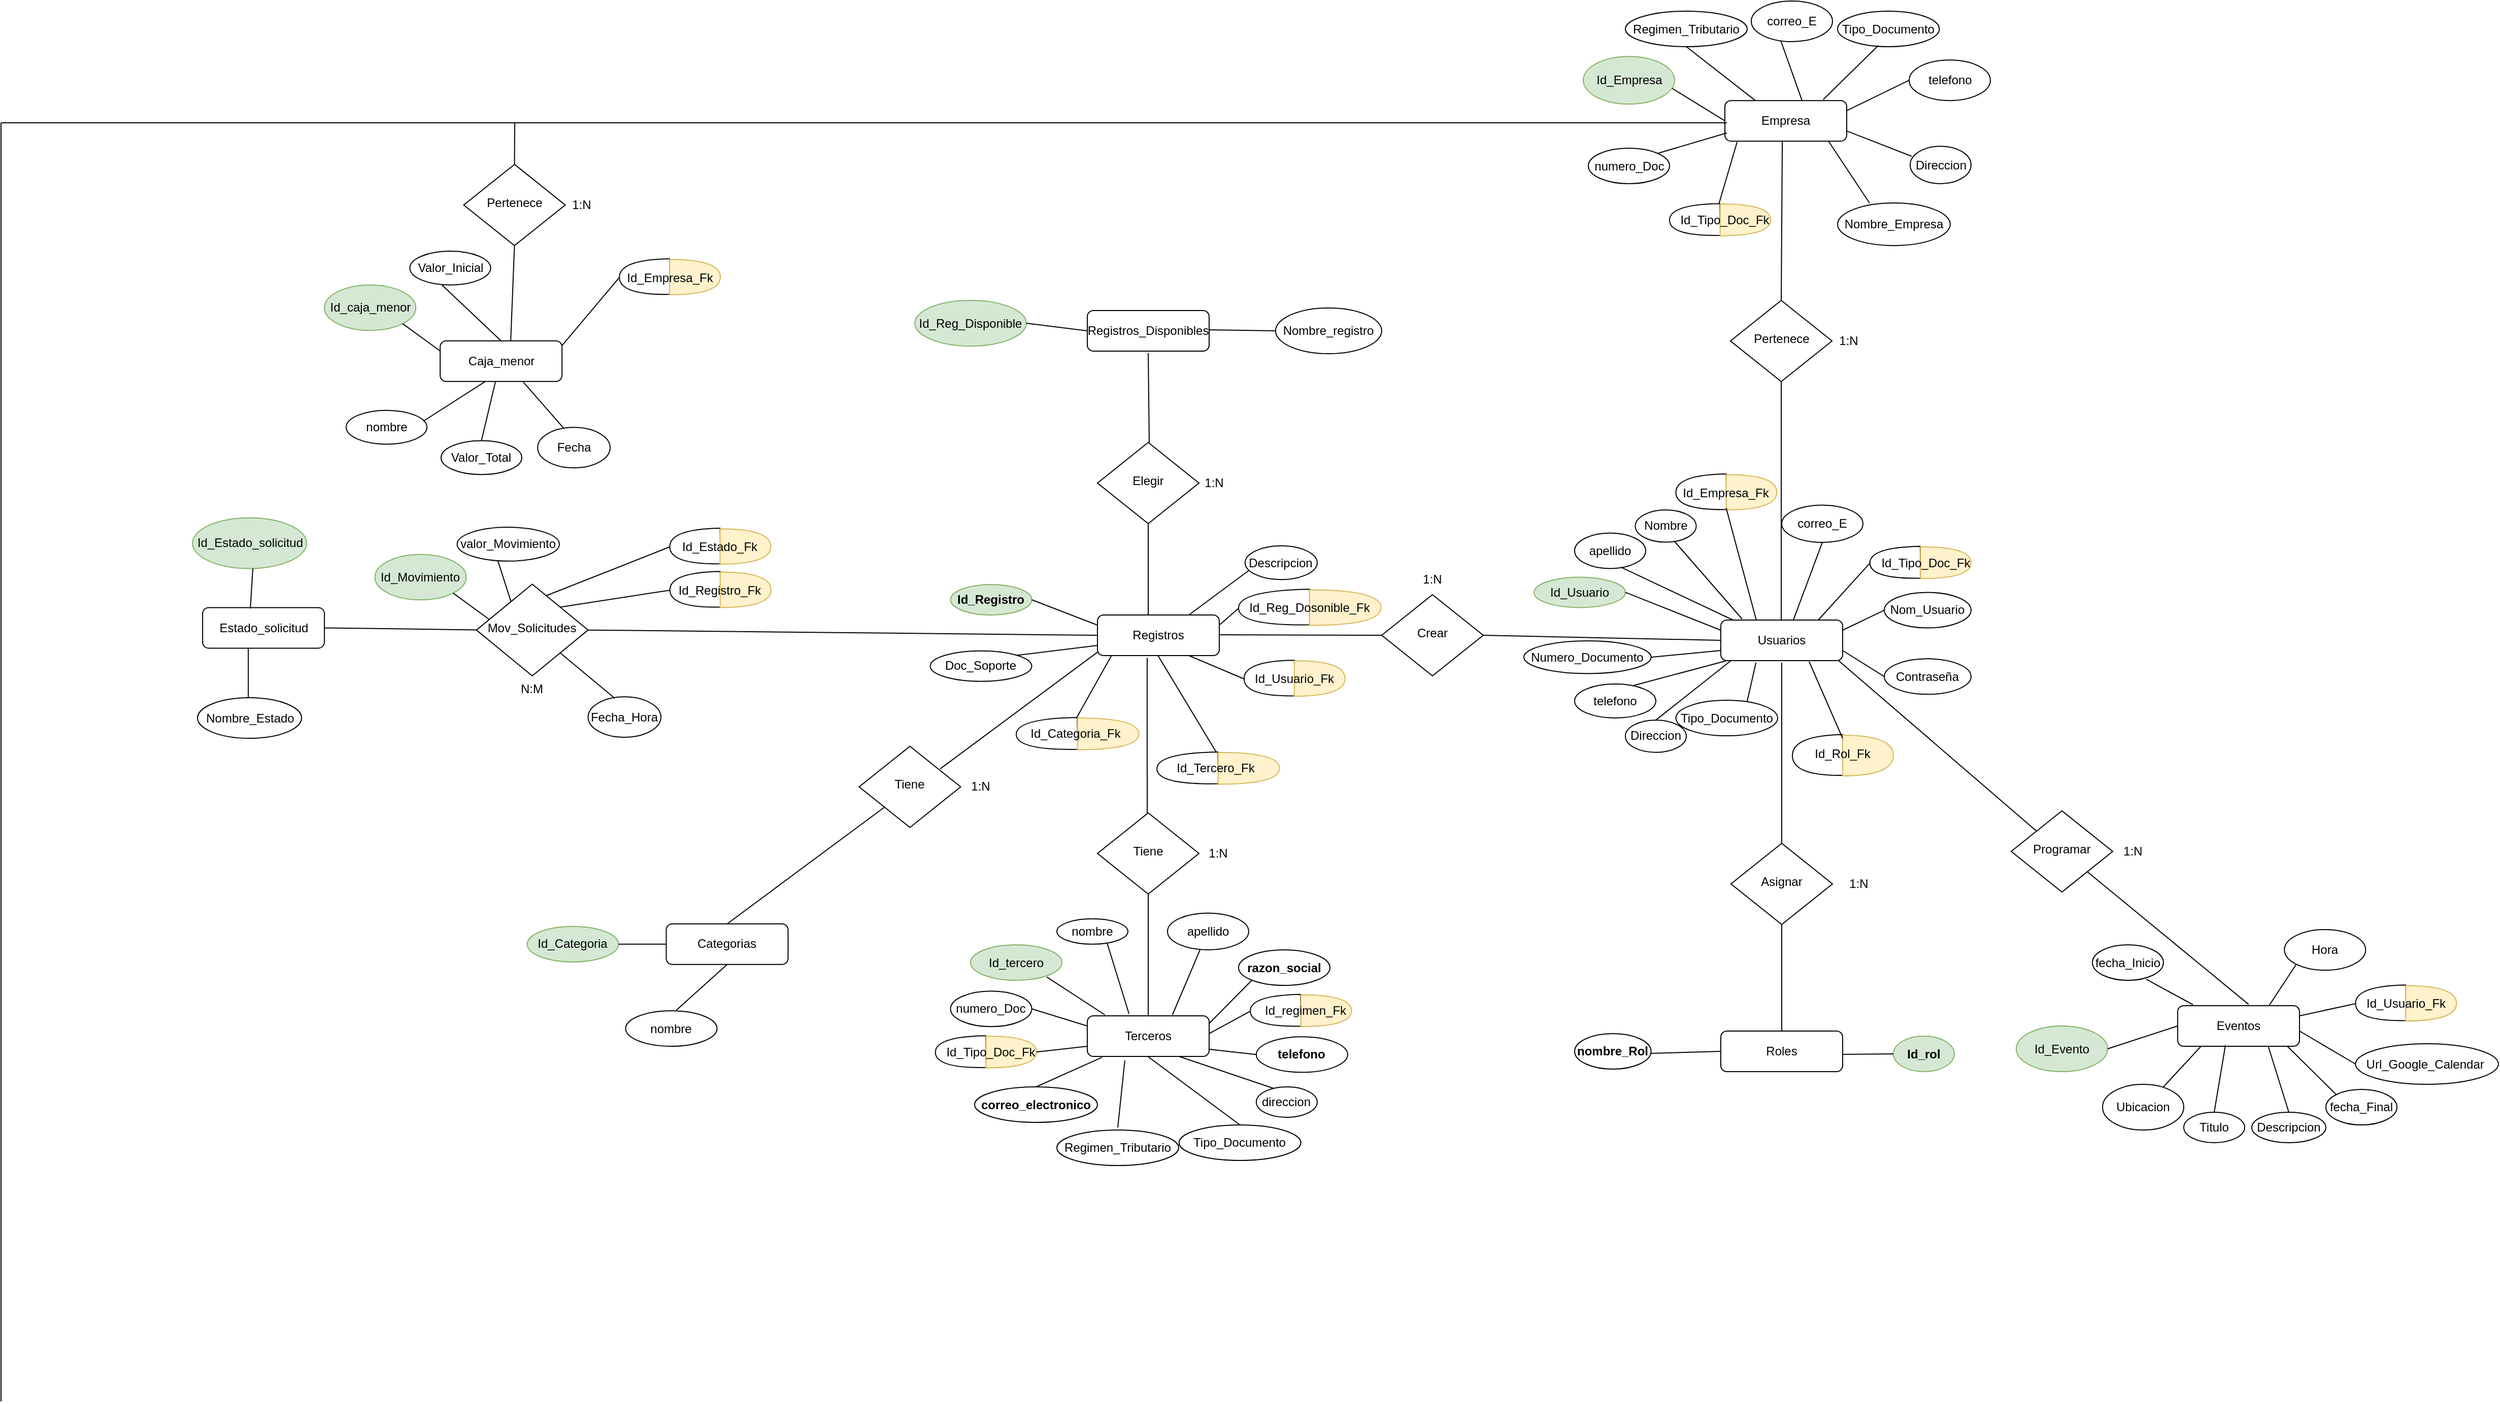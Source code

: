 <mxfile version="21.8.0" type="device">
  <diagram id="C5RBs43oDa-KdzZeNtuy" name="Page-1">
    <mxGraphModel dx="3088" dy="1951" grid="1" gridSize="10" guides="1" tooltips="1" connect="1" arrows="1" fold="1" page="1" pageScale="1" pageWidth="827" pageHeight="1169" math="0" shadow="0">
      <root>
        <mxCell id="WIyWlLk6GJQsqaUBKTNV-0" />
        <mxCell id="WIyWlLk6GJQsqaUBKTNV-1" parent="WIyWlLk6GJQsqaUBKTNV-0" />
        <mxCell id="WIyWlLk6GJQsqaUBKTNV-6" value="Crear" style="rhombus;whiteSpace=wrap;html=1;shadow=0;fontFamily=Helvetica;fontSize=12;align=center;strokeWidth=1;spacing=6;spacingTop=-4;" parent="WIyWlLk6GJQsqaUBKTNV-1" vertex="1">
          <mxGeometry x="20" y="185" width="100" height="80" as="geometry" />
        </mxCell>
        <mxCell id="WIyWlLk6GJQsqaUBKTNV-11" value="Usuarios" style="rounded=1;whiteSpace=wrap;html=1;fontSize=12;glass=0;strokeWidth=1;shadow=0;" parent="WIyWlLk6GJQsqaUBKTNV-1" vertex="1">
          <mxGeometry x="354" y="210" width="120" height="40" as="geometry" />
        </mxCell>
        <mxCell id="hKvbF2lr2sX63TXNmMgr-0" value="Registros" style="rounded=1;whiteSpace=wrap;html=1;fontSize=12;glass=0;strokeWidth=1;shadow=0;" parent="WIyWlLk6GJQsqaUBKTNV-1" vertex="1">
          <mxGeometry x="-260" y="205" width="120" height="40" as="geometry" />
        </mxCell>
        <mxCell id="hKvbF2lr2sX63TXNmMgr-1" value="" style="endArrow=none;html=1;rounded=0;exitX=1;exitY=0.5;exitDx=0;exitDy=0;" parent="WIyWlLk6GJQsqaUBKTNV-1" source="WIyWlLk6GJQsqaUBKTNV-6" edge="1">
          <mxGeometry width="50" height="50" relative="1" as="geometry">
            <mxPoint x="304" y="280" as="sourcePoint" />
            <mxPoint x="354" y="230" as="targetPoint" />
          </mxGeometry>
        </mxCell>
        <mxCell id="hKvbF2lr2sX63TXNmMgr-2" value="" style="endArrow=none;html=1;rounded=0;exitX=1;exitY=0.5;exitDx=0;exitDy=0;entryX=0;entryY=0.5;entryDx=0;entryDy=0;" parent="WIyWlLk6GJQsqaUBKTNV-1" target="WIyWlLk6GJQsqaUBKTNV-6" edge="1">
          <mxGeometry width="50" height="50" relative="1" as="geometry">
            <mxPoint x="-140" y="224.5" as="sourcePoint" />
            <mxPoint x="-50" y="225" as="targetPoint" />
          </mxGeometry>
        </mxCell>
        <mxCell id="hKvbF2lr2sX63TXNmMgr-4" value="" style="endArrow=none;html=1;rounded=0;entryX=0.408;entryY=1.053;entryDx=0;entryDy=0;entryPerimeter=0;" parent="WIyWlLk6GJQsqaUBKTNV-1" target="hKvbF2lr2sX63TXNmMgr-0" edge="1">
          <mxGeometry width="50" height="50" relative="1" as="geometry">
            <mxPoint x="-211" y="400" as="sourcePoint" />
            <mxPoint x="-160" y="285" as="targetPoint" />
          </mxGeometry>
        </mxCell>
        <mxCell id="hKvbF2lr2sX63TXNmMgr-7" value="" style="endArrow=none;html=1;rounded=0;entryX=0.5;entryY=1;entryDx=0;entryDy=0;" parent="WIyWlLk6GJQsqaUBKTNV-1" target="hKvbF2lr2sX63TXNmMgr-8" edge="1">
          <mxGeometry width="50" height="50" relative="1" as="geometry">
            <mxPoint x="-210" y="205" as="sourcePoint" />
            <mxPoint x="-211" y="117" as="targetPoint" />
          </mxGeometry>
        </mxCell>
        <mxCell id="hKvbF2lr2sX63TXNmMgr-8" value="Elegir" style="rhombus;whiteSpace=wrap;html=1;shadow=0;fontFamily=Helvetica;fontSize=12;align=center;strokeWidth=1;spacing=6;spacingTop=-4;" parent="WIyWlLk6GJQsqaUBKTNV-1" vertex="1">
          <mxGeometry x="-260" y="35" width="100" height="80" as="geometry" />
        </mxCell>
        <mxCell id="hKvbF2lr2sX63TXNmMgr-9" value="Registros_Disponibles" style="rounded=1;whiteSpace=wrap;html=1;fontSize=12;glass=0;strokeWidth=1;shadow=0;" parent="WIyWlLk6GJQsqaUBKTNV-1" vertex="1">
          <mxGeometry x="-270" y="-95" width="120" height="40" as="geometry" />
        </mxCell>
        <mxCell id="hKvbF2lr2sX63TXNmMgr-10" value="" style="endArrow=none;html=1;rounded=0;entryX=0.408;entryY=1.053;entryDx=0;entryDy=0;entryPerimeter=0;" parent="WIyWlLk6GJQsqaUBKTNV-1" edge="1">
          <mxGeometry width="50" height="50" relative="1" as="geometry">
            <mxPoint x="-209" y="35" as="sourcePoint" />
            <mxPoint x="-210" y="-53" as="targetPoint" />
          </mxGeometry>
        </mxCell>
        <mxCell id="hKvbF2lr2sX63TXNmMgr-11" value="Asignar" style="rhombus;whiteSpace=wrap;html=1;shadow=0;fontFamily=Helvetica;fontSize=12;align=center;strokeWidth=1;spacing=6;spacingTop=-4;" parent="WIyWlLk6GJQsqaUBKTNV-1" vertex="1">
          <mxGeometry x="364" y="430" width="100" height="80" as="geometry" />
        </mxCell>
        <mxCell id="hKvbF2lr2sX63TXNmMgr-12" value="" style="endArrow=none;html=1;rounded=0;entryX=0.408;entryY=1.053;entryDx=0;entryDy=0;entryPerimeter=0;exitX=0.5;exitY=0;exitDx=0;exitDy=0;" parent="WIyWlLk6GJQsqaUBKTNV-1" source="hKvbF2lr2sX63TXNmMgr-11" edge="1">
          <mxGeometry width="50" height="50" relative="1" as="geometry">
            <mxPoint x="415" y="340" as="sourcePoint" />
            <mxPoint x="414" y="252" as="targetPoint" />
          </mxGeometry>
        </mxCell>
        <mxCell id="hKvbF2lr2sX63TXNmMgr-13" value="" style="endArrow=none;html=1;rounded=0;entryX=0.5;entryY=1;entryDx=0;entryDy=0;" parent="WIyWlLk6GJQsqaUBKTNV-1" target="hKvbF2lr2sX63TXNmMgr-11" edge="1">
          <mxGeometry width="50" height="50" relative="1" as="geometry">
            <mxPoint x="414" y="615" as="sourcePoint" />
            <mxPoint x="413" y="527" as="targetPoint" />
          </mxGeometry>
        </mxCell>
        <mxCell id="hKvbF2lr2sX63TXNmMgr-14" value="Roles" style="rounded=1;whiteSpace=wrap;html=1;fontSize=12;glass=0;strokeWidth=1;shadow=0;" parent="WIyWlLk6GJQsqaUBKTNV-1" vertex="1">
          <mxGeometry x="354" y="615" width="120" height="40" as="geometry" />
        </mxCell>
        <mxCell id="hKvbF2lr2sX63TXNmMgr-16" value="" style="endArrow=none;html=1;rounded=0;exitX=1;exitY=0.5;exitDx=0;exitDy=0;entryX=0;entryY=0.5;entryDx=0;entryDy=0;" parent="WIyWlLk6GJQsqaUBKTNV-1" source="G0tXhLly9KhsVNn8PgUn-1" target="hKvbF2lr2sX63TXNmMgr-0" edge="1">
          <mxGeometry width="50" height="50" relative="1" as="geometry">
            <mxPoint x="-780" y="217" as="sourcePoint" />
            <mxPoint x="-514" y="222.77" as="targetPoint" />
          </mxGeometry>
        </mxCell>
        <mxCell id="hKvbF2lr2sX63TXNmMgr-19" value="" style="endArrow=none;html=1;rounded=0;entryX=0.5;entryY=1;entryDx=0;entryDy=0;" parent="WIyWlLk6GJQsqaUBKTNV-1" target="hKvbF2lr2sX63TXNmMgr-20" edge="1">
          <mxGeometry width="50" height="50" relative="1" as="geometry">
            <mxPoint x="413.5" y="210" as="sourcePoint" />
            <mxPoint x="412.5" y="122" as="targetPoint" />
          </mxGeometry>
        </mxCell>
        <mxCell id="hKvbF2lr2sX63TXNmMgr-20" value="Pertenece" style="rhombus;whiteSpace=wrap;html=1;shadow=0;fontFamily=Helvetica;fontSize=12;align=center;strokeWidth=1;spacing=6;spacingTop=-4;" parent="WIyWlLk6GJQsqaUBKTNV-1" vertex="1">
          <mxGeometry x="363.51" y="-105" width="100" height="80" as="geometry" />
        </mxCell>
        <mxCell id="hKvbF2lr2sX63TXNmMgr-21" value="Empresa" style="rounded=1;whiteSpace=wrap;html=1;fontSize=12;glass=0;strokeWidth=1;shadow=0;" parent="WIyWlLk6GJQsqaUBKTNV-1" vertex="1">
          <mxGeometry x="358.01" y="-301.92" width="120" height="40" as="geometry" />
        </mxCell>
        <mxCell id="hKvbF2lr2sX63TXNmMgr-22" value="" style="endArrow=none;html=1;rounded=0;entryX=0.513;entryY=1;entryDx=0;entryDy=0;entryPerimeter=0;exitX=0.5;exitY=0;exitDx=0;exitDy=0;" parent="WIyWlLk6GJQsqaUBKTNV-1" source="hKvbF2lr2sX63TXNmMgr-20" edge="1">
          <mxGeometry width="50" height="50" relative="1" as="geometry">
            <mxPoint x="414.51" y="-120" as="sourcePoint" />
            <mxPoint x="414.57" y="-261.92" as="targetPoint" />
          </mxGeometry>
        </mxCell>
        <mxCell id="hKvbF2lr2sX63TXNmMgr-23" value="Programar" style="rhombus;whiteSpace=wrap;html=1;shadow=0;fontFamily=Helvetica;fontSize=12;align=center;strokeWidth=1;spacing=6;spacingTop=-4;" parent="WIyWlLk6GJQsqaUBKTNV-1" vertex="1">
          <mxGeometry x="640" y="398" width="100" height="80" as="geometry" />
        </mxCell>
        <mxCell id="hKvbF2lr2sX63TXNmMgr-24" value="" style="endArrow=none;html=1;rounded=0;exitX=0;exitY=0;exitDx=0;exitDy=0;" parent="WIyWlLk6GJQsqaUBKTNV-1" source="hKvbF2lr2sX63TXNmMgr-23" edge="1">
          <mxGeometry width="50" height="50" relative="1" as="geometry">
            <mxPoint x="691" y="398" as="sourcePoint" />
            <mxPoint x="470" y="250" as="targetPoint" />
          </mxGeometry>
        </mxCell>
        <mxCell id="hKvbF2lr2sX63TXNmMgr-25" value="" style="endArrow=none;html=1;rounded=0;entryX=1;entryY=1;entryDx=0;entryDy=0;exitX=0.582;exitY=-0.033;exitDx=0;exitDy=0;exitPerimeter=0;" parent="WIyWlLk6GJQsqaUBKTNV-1" source="hKvbF2lr2sX63TXNmMgr-26" target="hKvbF2lr2sX63TXNmMgr-23" edge="1">
          <mxGeometry width="50" height="50" relative="1" as="geometry">
            <mxPoint x="916" y="610" as="sourcePoint" />
            <mxPoint x="720" y="450" as="targetPoint" />
          </mxGeometry>
        </mxCell>
        <mxCell id="hKvbF2lr2sX63TXNmMgr-26" value="Eventos" style="rounded=1;whiteSpace=wrap;html=1;fontSize=12;glass=0;strokeWidth=1;shadow=0;" parent="WIyWlLk6GJQsqaUBKTNV-1" vertex="1">
          <mxGeometry x="804" y="590" width="120" height="40" as="geometry" />
        </mxCell>
        <mxCell id="9fsyOJVoywPFo-mloxT2-6" value="Doc_Soporte" style="ellipse;whiteSpace=wrap;html=1;" parent="WIyWlLk6GJQsqaUBKTNV-1" vertex="1">
          <mxGeometry x="-424.74" y="240.36" width="100" height="30" as="geometry" />
        </mxCell>
        <mxCell id="9fsyOJVoywPFo-mloxT2-11" value="Id_Reg_Disponible" style="ellipse;whiteSpace=wrap;html=1;fillColor=#d5e8d4;strokeColor=#82b366;" parent="WIyWlLk6GJQsqaUBKTNV-1" vertex="1">
          <mxGeometry x="-440" y="-105" width="110" height="45" as="geometry" />
        </mxCell>
        <mxCell id="9fsyOJVoywPFo-mloxT2-13" value="Nombre_registro" style="ellipse;whiteSpace=wrap;html=1;" parent="WIyWlLk6GJQsqaUBKTNV-1" vertex="1">
          <mxGeometry x="-84.57" y="-97.5" width="104.57" height="45" as="geometry" />
        </mxCell>
        <mxCell id="9fsyOJVoywPFo-mloxT2-22" value="Id_Empresa" style="ellipse;whiteSpace=wrap;html=1;fillColor=#d5e8d4;strokeColor=#82b366;" parent="WIyWlLk6GJQsqaUBKTNV-1" vertex="1">
          <mxGeometry x="218.51" y="-345.38" width="90" height="46.92" as="geometry" />
        </mxCell>
        <mxCell id="9fsyOJVoywPFo-mloxT2-24" value="Nombre_Empresa" style="ellipse;whiteSpace=wrap;html=1;" parent="WIyWlLk6GJQsqaUBKTNV-1" vertex="1">
          <mxGeometry x="469" y="-200.96" width="111" height="41.92" as="geometry" />
        </mxCell>
        <mxCell id="9fsyOJVoywPFo-mloxT2-25" value="Direccion" style="ellipse;whiteSpace=wrap;html=1;" parent="WIyWlLk6GJQsqaUBKTNV-1" vertex="1">
          <mxGeometry x="540.51" y="-256.92" width="60" height="36.92" as="geometry" />
        </mxCell>
        <mxCell id="9fsyOJVoywPFo-mloxT2-26" value="telefono" style="ellipse;whiteSpace=wrap;html=1;" parent="WIyWlLk6GJQsqaUBKTNV-1" vertex="1">
          <mxGeometry x="539.53" y="-341.92" width="80" height="40" as="geometry" />
        </mxCell>
        <mxCell id="9fsyOJVoywPFo-mloxT2-28" value="correo_E" style="ellipse;whiteSpace=wrap;html=1;" parent="WIyWlLk6GJQsqaUBKTNV-1" vertex="1">
          <mxGeometry x="384" y="-400" width="80" height="40" as="geometry" />
        </mxCell>
        <mxCell id="9fsyOJVoywPFo-mloxT2-29" value="Id_Usuario" style="ellipse;whiteSpace=wrap;html=1;fillColor=#d5e8d4;strokeColor=#82b366;" parent="WIyWlLk6GJQsqaUBKTNV-1" vertex="1">
          <mxGeometry x="170.0" y="167.7" width="90" height="30" as="geometry" />
        </mxCell>
        <mxCell id="9fsyOJVoywPFo-mloxT2-30" value="Numero_Documento" style="ellipse;whiteSpace=wrap;html=1;" parent="WIyWlLk6GJQsqaUBKTNV-1" vertex="1">
          <mxGeometry x="160" y="230.45" width="125.34" height="32.32" as="geometry" />
        </mxCell>
        <mxCell id="9fsyOJVoywPFo-mloxT2-31" value="Nombre" style="ellipse;whiteSpace=wrap;html=1;" parent="WIyWlLk6GJQsqaUBKTNV-1" vertex="1">
          <mxGeometry x="269.77" y="101.54" width="60" height="31.73" as="geometry" />
        </mxCell>
        <mxCell id="9fsyOJVoywPFo-mloxT2-33" value="telefono" style="ellipse;whiteSpace=wrap;html=1;" parent="WIyWlLk6GJQsqaUBKTNV-1" vertex="1">
          <mxGeometry x="210" y="273.02" width="80" height="33.46" as="geometry" />
        </mxCell>
        <mxCell id="9fsyOJVoywPFo-mloxT2-34" value="apellido" style="ellipse;whiteSpace=wrap;html=1;" parent="WIyWlLk6GJQsqaUBKTNV-1" vertex="1">
          <mxGeometry x="210.0" y="124.24" width="70" height="35" as="geometry" />
        </mxCell>
        <mxCell id="9fsyOJVoywPFo-mloxT2-35" value="correo_E" style="ellipse;whiteSpace=wrap;html=1;" parent="WIyWlLk6GJQsqaUBKTNV-1" vertex="1">
          <mxGeometry x="414" y="96.72" width="80" height="36.73" as="geometry" />
        </mxCell>
        <mxCell id="9fsyOJVoywPFo-mloxT2-36" value="" style="shape=or;whiteSpace=wrap;html=1;rotation=-181;" parent="WIyWlLk6GJQsqaUBKTNV-1" vertex="1">
          <mxGeometry x="424.51" y="323.36" width="49.83" height="40.09" as="geometry" />
        </mxCell>
        <mxCell id="9fsyOJVoywPFo-mloxT2-37" value="" style="shape=or;whiteSpace=wrap;html=1;fillColor=#fff2cc;strokeColor=#d6b656;" parent="WIyWlLk6GJQsqaUBKTNV-1" vertex="1">
          <mxGeometry x="474.0" y="323.54" width="50" height="40" as="geometry" />
        </mxCell>
        <mxCell id="9fsyOJVoywPFo-mloxT2-38" value="Id_Rol_Fk" style="text;html=1;strokeColor=none;fillColor=none;align=center;verticalAlign=middle;whiteSpace=wrap;rounded=0;" parent="WIyWlLk6GJQsqaUBKTNV-1" vertex="1">
          <mxGeometry x="444.0" y="326.54" width="60" height="30" as="geometry" />
        </mxCell>
        <mxCell id="9fsyOJVoywPFo-mloxT2-42" value="" style="shape=or;whiteSpace=wrap;html=1;rotation=-181;" parent="WIyWlLk6GJQsqaUBKTNV-1" vertex="1">
          <mxGeometry x="-681.27" y="119.91" width="49.83" height="35.09" as="geometry" />
        </mxCell>
        <mxCell id="9fsyOJVoywPFo-mloxT2-43" value="" style="shape=or;whiteSpace=wrap;html=1;fillColor=#fff2cc;strokeColor=#d6b656;" parent="WIyWlLk6GJQsqaUBKTNV-1" vertex="1">
          <mxGeometry x="-631.74" y="120.09" width="50" height="34.82" as="geometry" />
        </mxCell>
        <mxCell id="9fsyOJVoywPFo-mloxT2-44" value="Id_Estado_Fk" style="text;html=1;strokeColor=none;fillColor=none;align=center;verticalAlign=middle;whiteSpace=wrap;rounded=0;" parent="WIyWlLk6GJQsqaUBKTNV-1" vertex="1">
          <mxGeometry x="-661.74" y="123.09" width="60" height="30" as="geometry" />
        </mxCell>
        <mxCell id="9fsyOJVoywPFo-mloxT2-51" value="Id_Movimiento" style="ellipse;whiteSpace=wrap;html=1;fillColor=#d5e8d4;strokeColor=#82b366;" parent="WIyWlLk6GJQsqaUBKTNV-1" vertex="1">
          <mxGeometry x="-971.74" y="145.36" width="90" height="44.73" as="geometry" />
        </mxCell>
        <mxCell id="9fsyOJVoywPFo-mloxT2-54" value="Fecha_Hora" style="ellipse;whiteSpace=wrap;html=1;" parent="WIyWlLk6GJQsqaUBKTNV-1" vertex="1">
          <mxGeometry x="-761.74" y="285.68" width="71.74" height="39.82" as="geometry" />
        </mxCell>
        <mxCell id="9fsyOJVoywPFo-mloxT2-56" value="valor_Movimiento" style="ellipse;whiteSpace=wrap;html=1;" parent="WIyWlLk6GJQsqaUBKTNV-1" vertex="1">
          <mxGeometry x="-890.74" y="118.54" width="100.74" height="33.37" as="geometry" />
        </mxCell>
        <mxCell id="9fsyOJVoywPFo-mloxT2-69" value="Id_Evento" style="ellipse;whiteSpace=wrap;html=1;fillColor=#d5e8d4;strokeColor=#82b366;" parent="WIyWlLk6GJQsqaUBKTNV-1" vertex="1">
          <mxGeometry x="645" y="610" width="90" height="45" as="geometry" />
        </mxCell>
        <mxCell id="9fsyOJVoywPFo-mloxT2-70" value="Ubicacion" style="ellipse;whiteSpace=wrap;html=1;" parent="WIyWlLk6GJQsqaUBKTNV-1" vertex="1">
          <mxGeometry x="730" y="667.5" width="80" height="45" as="geometry" />
        </mxCell>
        <mxCell id="9fsyOJVoywPFo-mloxT2-71" value="Descripcion" style="ellipse;whiteSpace=wrap;html=1;" parent="WIyWlLk6GJQsqaUBKTNV-1" vertex="1">
          <mxGeometry x="877" y="695" width="73" height="30" as="geometry" />
        </mxCell>
        <mxCell id="9fsyOJVoywPFo-mloxT2-72" value="fecha_Inicio" style="ellipse;whiteSpace=wrap;html=1;" parent="WIyWlLk6GJQsqaUBKTNV-1" vertex="1">
          <mxGeometry x="720" y="530" width="70" height="35" as="geometry" />
        </mxCell>
        <mxCell id="9fsyOJVoywPFo-mloxT2-73" value="Hora" style="ellipse;whiteSpace=wrap;html=1;" parent="WIyWlLk6GJQsqaUBKTNV-1" vertex="1">
          <mxGeometry x="909.15" y="515" width="80" height="40" as="geometry" />
        </mxCell>
        <mxCell id="9fsyOJVoywPFo-mloxT2-74" value="Url_Google_Calendar&amp;nbsp;" style="ellipse;whiteSpace=wrap;html=1;" parent="WIyWlLk6GJQsqaUBKTNV-1" vertex="1">
          <mxGeometry x="979.15" y="627.5" width="140.85" height="40" as="geometry" />
        </mxCell>
        <mxCell id="9fsyOJVoywPFo-mloxT2-75" value="Id_rol" style="ellipse;whiteSpace=wrap;html=1;fontStyle=1;fillColor=#d5e8d4;strokeColor=#82b366;" parent="WIyWlLk6GJQsqaUBKTNV-1" vertex="1">
          <mxGeometry x="524" y="620" width="60" height="35" as="geometry" />
        </mxCell>
        <mxCell id="9fsyOJVoywPFo-mloxT2-76" value="nombre_Rol" style="ellipse;whiteSpace=wrap;html=1;fontStyle=1" parent="WIyWlLk6GJQsqaUBKTNV-1" vertex="1">
          <mxGeometry x="210" y="617.5" width="75.34" height="35" as="geometry" />
        </mxCell>
        <mxCell id="9fsyOJVoywPFo-mloxT2-83" value="Id_Registro" style="ellipse;whiteSpace=wrap;html=1;fontStyle=1;fillColor=#d5e8d4;strokeColor=#82b366;" parent="WIyWlLk6GJQsqaUBKTNV-1" vertex="1">
          <mxGeometry x="-404.74" y="175" width="80" height="30" as="geometry" />
        </mxCell>
        <mxCell id="pNk2tmR_bfupAsyvcBOg-7" value="Direccion" style="ellipse;whiteSpace=wrap;html=1;" parent="WIyWlLk6GJQsqaUBKTNV-1" vertex="1">
          <mxGeometry x="260" y="308.57" width="60" height="31.82" as="geometry" />
        </mxCell>
        <mxCell id="pNk2tmR_bfupAsyvcBOg-11" value="" style="shape=or;whiteSpace=wrap;html=1;rotation=-181;" parent="WIyWlLk6GJQsqaUBKTNV-1" vertex="1">
          <mxGeometry x="309.75" y="66.45" width="49.83" height="35.09" as="geometry" />
        </mxCell>
        <mxCell id="pNk2tmR_bfupAsyvcBOg-12" value="" style="shape=or;whiteSpace=wrap;html=1;fillColor=#fff2cc;strokeColor=#d6b656;" parent="WIyWlLk6GJQsqaUBKTNV-1" vertex="1">
          <mxGeometry x="359.28" y="66.63" width="50" height="34.82" as="geometry" />
        </mxCell>
        <mxCell id="pNk2tmR_bfupAsyvcBOg-13" value="Id_Empresa_Fk" style="text;html=1;strokeColor=none;fillColor=none;align=center;verticalAlign=middle;whiteSpace=wrap;rounded=0;" parent="WIyWlLk6GJQsqaUBKTNV-1" vertex="1">
          <mxGeometry x="329.28" y="69.63" width="60" height="30" as="geometry" />
        </mxCell>
        <mxCell id="pNk2tmR_bfupAsyvcBOg-22" value="" style="endArrow=none;html=1;rounded=0;entryX=0.363;entryY=0.975;entryDx=0;entryDy=0;entryPerimeter=0;" parent="WIyWlLk6GJQsqaUBKTNV-1" target="9fsyOJVoywPFo-mloxT2-28" edge="1">
          <mxGeometry width="50" height="50" relative="1" as="geometry">
            <mxPoint x="434" y="-301.92" as="sourcePoint" />
            <mxPoint x="484" y="-351.92" as="targetPoint" />
          </mxGeometry>
        </mxCell>
        <mxCell id="pNk2tmR_bfupAsyvcBOg-23" value="" style="endArrow=none;html=1;rounded=0;entryX=0;entryY=0.5;entryDx=0;entryDy=0;exitX=1;exitY=0.25;exitDx=0;exitDy=0;" parent="WIyWlLk6GJQsqaUBKTNV-1" source="hKvbF2lr2sX63TXNmMgr-21" target="9fsyOJVoywPFo-mloxT2-26" edge="1">
          <mxGeometry width="50" height="50" relative="1" as="geometry">
            <mxPoint x="480" y="-300" as="sourcePoint" />
            <mxPoint x="473" y="-351" as="targetPoint" />
          </mxGeometry>
        </mxCell>
        <mxCell id="pNk2tmR_bfupAsyvcBOg-25" value="" style="endArrow=none;html=1;rounded=0;entryX=0.025;entryY=0.269;entryDx=0;entryDy=0;exitX=1;exitY=0.75;exitDx=0;exitDy=0;entryPerimeter=0;" parent="WIyWlLk6GJQsqaUBKTNV-1" source="hKvbF2lr2sX63TXNmMgr-21" target="9fsyOJVoywPFo-mloxT2-25" edge="1">
          <mxGeometry width="50" height="50" relative="1" as="geometry">
            <mxPoint x="488" y="-282" as="sourcePoint" />
            <mxPoint x="550" y="-312" as="targetPoint" />
          </mxGeometry>
        </mxCell>
        <mxCell id="pNk2tmR_bfupAsyvcBOg-26" value="" style="endArrow=none;html=1;rounded=0;entryX=0.283;entryY=-0.001;entryDx=0;entryDy=0;exitX=0.85;exitY=0.998;exitDx=0;exitDy=0;entryPerimeter=0;exitPerimeter=0;" parent="WIyWlLk6GJQsqaUBKTNV-1" source="hKvbF2lr2sX63TXNmMgr-21" target="9fsyOJVoywPFo-mloxT2-24" edge="1">
          <mxGeometry width="50" height="50" relative="1" as="geometry">
            <mxPoint x="488" y="-262" as="sourcePoint" />
            <mxPoint x="552" y="-237" as="targetPoint" />
          </mxGeometry>
        </mxCell>
        <mxCell id="pNk2tmR_bfupAsyvcBOg-27" value="" style="endArrow=none;html=1;rounded=0;entryX=0.603;entryY=0.012;entryDx=0;entryDy=0;exitX=0.1;exitY=1.023;exitDx=0;exitDy=0;entryPerimeter=0;exitPerimeter=0;" parent="WIyWlLk6GJQsqaUBKTNV-1" source="hKvbF2lr2sX63TXNmMgr-21" edge="1">
          <mxGeometry width="50" height="50" relative="1" as="geometry">
            <mxPoint x="470" y="-252" as="sourcePoint" />
            <mxPoint x="352.24" y="-200.517" as="targetPoint" />
          </mxGeometry>
        </mxCell>
        <mxCell id="pNk2tmR_bfupAsyvcBOg-28" value="" style="endArrow=none;html=1;rounded=0;entryX=0.972;entryY=0.669;entryDx=0;entryDy=0;exitX=0;exitY=0.5;exitDx=0;exitDy=0;entryPerimeter=0;" parent="WIyWlLk6GJQsqaUBKTNV-1" source="hKvbF2lr2sX63TXNmMgr-21" target="9fsyOJVoywPFo-mloxT2-22" edge="1">
          <mxGeometry width="50" height="50" relative="1" as="geometry">
            <mxPoint x="380" y="-251" as="sourcePoint" />
            <mxPoint x="328" y="-213" as="targetPoint" />
          </mxGeometry>
        </mxCell>
        <mxCell id="pNk2tmR_bfupAsyvcBOg-38" value="Estado_solicitud" style="rounded=1;whiteSpace=wrap;html=1;fontSize=12;glass=0;strokeWidth=1;shadow=0;" parent="WIyWlLk6GJQsqaUBKTNV-1" vertex="1">
          <mxGeometry x="-1141.44" y="197.7" width="120" height="40" as="geometry" />
        </mxCell>
        <mxCell id="pNk2tmR_bfupAsyvcBOg-39" value="Id_Estado_solicitud" style="ellipse;whiteSpace=wrap;html=1;fillColor=#d5e8d4;strokeColor=#82b366;" parent="WIyWlLk6GJQsqaUBKTNV-1" vertex="1">
          <mxGeometry x="-1151.44" y="109.24" width="112.5" height="50" as="geometry" />
        </mxCell>
        <mxCell id="pNk2tmR_bfupAsyvcBOg-40" value="Nombre_Estado" style="ellipse;whiteSpace=wrap;html=1;" parent="WIyWlLk6GJQsqaUBKTNV-1" vertex="1">
          <mxGeometry x="-1146.44" y="286.54" width="102.5" height="40" as="geometry" />
        </mxCell>
        <mxCell id="pNk2tmR_bfupAsyvcBOg-41" value="" style="endArrow=none;html=1;rounded=0;exitX=0.85;exitY=0.998;exitDx=0;exitDy=0;exitPerimeter=0;entryX=0.392;entryY=0.023;entryDx=0;entryDy=0;entryPerimeter=0;" parent="WIyWlLk6GJQsqaUBKTNV-1" target="pNk2tmR_bfupAsyvcBOg-38" edge="1">
          <mxGeometry width="50" height="50" relative="1" as="geometry">
            <mxPoint x="-1091.94" y="159.24" as="sourcePoint" />
            <mxPoint x="-1091.44" y="194.62" as="targetPoint" />
          </mxGeometry>
        </mxCell>
        <mxCell id="pNk2tmR_bfupAsyvcBOg-42" value="" style="endArrow=none;html=1;rounded=0;exitX=0.375;exitY=0.998;exitDx=0;exitDy=0;exitPerimeter=0;entryX=0.392;entryY=0.023;entryDx=0;entryDy=0;entryPerimeter=0;" parent="WIyWlLk6GJQsqaUBKTNV-1" source="pNk2tmR_bfupAsyvcBOg-38" edge="1">
          <mxGeometry width="50" height="50" relative="1" as="geometry">
            <mxPoint x="-1093.94" y="247.16" as="sourcePoint" />
            <mxPoint x="-1096.44" y="286.54" as="targetPoint" />
          </mxGeometry>
        </mxCell>
        <mxCell id="pNk2tmR_bfupAsyvcBOg-44" value="" style="endArrow=none;html=1;rounded=0;exitX=0.192;exitY=0.018;exitDx=0;exitDy=0;exitPerimeter=0;entryX=0.4;entryY=1.005;entryDx=0;entryDy=0;entryPerimeter=0;" parent="WIyWlLk6GJQsqaUBKTNV-1" target="9fsyOJVoywPFo-mloxT2-56" edge="1">
          <mxGeometry width="50" height="50" relative="1" as="geometry">
            <mxPoint x="-834.7" y="201.08" as="sourcePoint" />
            <mxPoint x="-851.74" y="145.09" as="targetPoint" />
          </mxGeometry>
        </mxCell>
        <mxCell id="pNk2tmR_bfupAsyvcBOg-45" value="" style="endArrow=none;html=1;rounded=0;exitX=0;exitY=0.25;exitDx=0;exitDy=0;entryX=1;entryY=1;entryDx=0;entryDy=0;" parent="WIyWlLk6GJQsqaUBKTNV-1" target="9fsyOJVoywPFo-mloxT2-51" edge="1">
          <mxGeometry width="50" height="50" relative="1" as="geometry">
            <mxPoint x="-857.74" y="210.36" as="sourcePoint" />
            <mxPoint x="-852.74" y="162.09" as="targetPoint" />
          </mxGeometry>
        </mxCell>
        <mxCell id="pNk2tmR_bfupAsyvcBOg-48" value="" style="endArrow=none;html=1;rounded=0;entryX=1;entryY=1;entryDx=0;entryDy=0;exitX=0.367;exitY=0.035;exitDx=0;exitDy=0;exitPerimeter=0;" parent="WIyWlLk6GJQsqaUBKTNV-1" source="9fsyOJVoywPFo-mloxT2-54" target="G0tXhLly9KhsVNn8PgUn-1" edge="1">
          <mxGeometry width="50" height="50" relative="1" as="geometry">
            <mxPoint x="-831.24" y="298.18" as="sourcePoint" />
            <mxPoint x="-775.78" y="241.08" as="targetPoint" />
          </mxGeometry>
        </mxCell>
        <mxCell id="pNk2tmR_bfupAsyvcBOg-50" value="" style="endArrow=none;html=1;rounded=0;" parent="WIyWlLk6GJQsqaUBKTNV-1" edge="1">
          <mxGeometry width="50" height="50" relative="1" as="geometry">
            <mxPoint x="790" y="670" as="sourcePoint" />
            <mxPoint x="827" y="630" as="targetPoint" />
          </mxGeometry>
        </mxCell>
        <mxCell id="pNk2tmR_bfupAsyvcBOg-51" value="" style="endArrow=none;html=1;rounded=0;exitX=0.5;exitY=0;exitDx=0;exitDy=0;" parent="WIyWlLk6GJQsqaUBKTNV-1" source="9fsyOJVoywPFo-mloxT2-71" edge="1">
          <mxGeometry width="50" height="50" relative="1" as="geometry">
            <mxPoint x="856.24" y="670" as="sourcePoint" />
            <mxPoint x="893.24" y="630" as="targetPoint" />
          </mxGeometry>
        </mxCell>
        <mxCell id="pNk2tmR_bfupAsyvcBOg-52" value="" style="endArrow=none;html=1;rounded=0;exitX=0;exitY=0.5;exitDx=0;exitDy=0;" parent="WIyWlLk6GJQsqaUBKTNV-1" source="9fsyOJVoywPFo-mloxT2-74" edge="1">
          <mxGeometry width="50" height="50" relative="1" as="geometry">
            <mxPoint x="937.76" y="680" as="sourcePoint" />
            <mxPoint x="924" y="615" as="targetPoint" />
          </mxGeometry>
        </mxCell>
        <mxCell id="pNk2tmR_bfupAsyvcBOg-53" value="" style="endArrow=none;html=1;rounded=0;exitX=0;exitY=1;exitDx=0;exitDy=0;entryX=0.75;entryY=0;entryDx=0;entryDy=0;" parent="WIyWlLk6GJQsqaUBKTNV-1" source="9fsyOJVoywPFo-mloxT2-73" target="hKvbF2lr2sX63TXNmMgr-26" edge="1">
          <mxGeometry width="50" height="50" relative="1" as="geometry">
            <mxPoint x="948.5" y="590" as="sourcePoint" />
            <mxPoint x="893.5" y="557" as="targetPoint" />
          </mxGeometry>
        </mxCell>
        <mxCell id="pNk2tmR_bfupAsyvcBOg-54" value="" style="endArrow=none;html=1;rounded=0;entryX=0;entryY=0.5;entryDx=0;entryDy=0;exitX=1;exitY=0.5;exitDx=0;exitDy=0;" parent="WIyWlLk6GJQsqaUBKTNV-1" source="9fsyOJVoywPFo-mloxT2-69" target="hKvbF2lr2sX63TXNmMgr-26" edge="1">
          <mxGeometry width="50" height="50" relative="1" as="geometry">
            <mxPoint x="736.5" y="630" as="sourcePoint" />
            <mxPoint x="773.5" y="590" as="targetPoint" />
          </mxGeometry>
        </mxCell>
        <mxCell id="pNk2tmR_bfupAsyvcBOg-55" value="" style="endArrow=none;html=1;rounded=0;entryX=0.125;entryY=-0.025;entryDx=0;entryDy=0;exitX=0.757;exitY=0.971;exitDx=0;exitDy=0;entryPerimeter=0;exitPerimeter=0;" parent="WIyWlLk6GJQsqaUBKTNV-1" source="9fsyOJVoywPFo-mloxT2-72" target="hKvbF2lr2sX63TXNmMgr-26" edge="1">
          <mxGeometry width="50" height="50" relative="1" as="geometry">
            <mxPoint x="758" y="585" as="sourcePoint" />
            <mxPoint x="827" y="562" as="targetPoint" />
          </mxGeometry>
        </mxCell>
        <mxCell id="pNk2tmR_bfupAsyvcBOg-56" value="" style="endArrow=none;html=1;rounded=0;entryX=0.5;entryY=1;entryDx=0;entryDy=0;" parent="WIyWlLk6GJQsqaUBKTNV-1" target="pNk2tmR_bfupAsyvcBOg-13" edge="1">
          <mxGeometry width="50" height="50" relative="1" as="geometry">
            <mxPoint x="389" y="210.27" as="sourcePoint" />
            <mxPoint x="439" y="160.27" as="targetPoint" />
          </mxGeometry>
        </mxCell>
        <mxCell id="pNk2tmR_bfupAsyvcBOg-57" value="" style="endArrow=none;html=1;rounded=0;entryX=0.637;entryY=0.96;entryDx=0;entryDy=0;entryPerimeter=0;exitX=0.175;exitY=-0.025;exitDx=0;exitDy=0;exitPerimeter=0;" parent="WIyWlLk6GJQsqaUBKTNV-1" source="WIyWlLk6GJQsqaUBKTNV-11" target="9fsyOJVoywPFo-mloxT2-31" edge="1">
          <mxGeometry width="50" height="50" relative="1" as="geometry">
            <mxPoint x="399" y="220.27" as="sourcePoint" />
            <mxPoint x="369" y="110" as="targetPoint" />
          </mxGeometry>
        </mxCell>
        <mxCell id="pNk2tmR_bfupAsyvcBOg-59" value="" style="endArrow=none;html=1;rounded=0;entryX=0.657;entryY=0.965;entryDx=0;entryDy=0;entryPerimeter=0;exitX=0.1;exitY=0;exitDx=0;exitDy=0;exitPerimeter=0;" parent="WIyWlLk6GJQsqaUBKTNV-1" source="WIyWlLk6GJQsqaUBKTNV-11" target="9fsyOJVoywPFo-mloxT2-34" edge="1">
          <mxGeometry width="50" height="50" relative="1" as="geometry">
            <mxPoint x="329.28" y="256" as="sourcePoint" />
            <mxPoint x="249.28" y="205" as="targetPoint" />
          </mxGeometry>
        </mxCell>
        <mxCell id="pNk2tmR_bfupAsyvcBOg-60" value="" style="endArrow=none;html=1;rounded=0;entryX=1;entryY=0.5;entryDx=0;entryDy=0;exitX=0;exitY=0.25;exitDx=0;exitDy=0;" parent="WIyWlLk6GJQsqaUBKTNV-1" source="WIyWlLk6GJQsqaUBKTNV-11" target="9fsyOJVoywPFo-mloxT2-29" edge="1">
          <mxGeometry width="50" height="50" relative="1" as="geometry">
            <mxPoint x="364" y="230" as="sourcePoint" />
            <mxPoint x="259.28" y="215" as="targetPoint" />
          </mxGeometry>
        </mxCell>
        <mxCell id="pNk2tmR_bfupAsyvcBOg-61" value="" style="endArrow=none;html=1;rounded=0;entryX=1;entryY=0.5;entryDx=0;entryDy=0;exitX=0;exitY=0.75;exitDx=0;exitDy=0;" parent="WIyWlLk6GJQsqaUBKTNV-1" source="WIyWlLk6GJQsqaUBKTNV-11" target="9fsyOJVoywPFo-mloxT2-30" edge="1">
          <mxGeometry width="50" height="50" relative="1" as="geometry">
            <mxPoint x="350" y="240" as="sourcePoint" />
            <mxPoint x="280" y="265" as="targetPoint" />
          </mxGeometry>
        </mxCell>
        <mxCell id="pNk2tmR_bfupAsyvcBOg-62" value="" style="endArrow=none;html=1;rounded=0;entryX=0.725;entryY=0.044;entryDx=0;entryDy=0;entryPerimeter=0;" parent="WIyWlLk6GJQsqaUBKTNV-1" target="9fsyOJVoywPFo-mloxT2-33" edge="1">
          <mxGeometry width="50" height="50" relative="1" as="geometry">
            <mxPoint x="360" y="250" as="sourcePoint" />
            <mxPoint x="284" y="296" as="targetPoint" />
          </mxGeometry>
        </mxCell>
        <mxCell id="pNk2tmR_bfupAsyvcBOg-63" value="" style="endArrow=none;html=1;rounded=0;entryX=0.5;entryY=0;entryDx=0;entryDy=0;exitX=0.083;exitY=1;exitDx=0;exitDy=0;exitPerimeter=0;" parent="WIyWlLk6GJQsqaUBKTNV-1" source="WIyWlLk6GJQsqaUBKTNV-11" target="pNk2tmR_bfupAsyvcBOg-7" edge="1">
          <mxGeometry width="50" height="50" relative="1" as="geometry">
            <mxPoint x="388" y="260" as="sourcePoint" />
            <mxPoint x="323" y="328" as="targetPoint" />
          </mxGeometry>
        </mxCell>
        <mxCell id="pNk2tmR_bfupAsyvcBOg-64" value="" style="endArrow=none;html=1;rounded=0;entryX=0.5;entryY=0;entryDx=0;entryDy=0;exitX=0.317;exitY=1.025;exitDx=0;exitDy=0;exitPerimeter=0;" parent="WIyWlLk6GJQsqaUBKTNV-1" target="9fsyOJVoywPFo-mloxT2-38" edge="1">
          <mxGeometry width="50" height="50" relative="1" as="geometry">
            <mxPoint x="441" y="251" as="sourcePoint" />
            <mxPoint x="414" y="340" as="targetPoint" />
          </mxGeometry>
        </mxCell>
        <mxCell id="pNk2tmR_bfupAsyvcBOg-66" value="" style="endArrow=none;html=1;rounded=0;entryX=1;entryY=0.5;entryDx=0;entryDy=0;entryPerimeter=0;exitX=0.625;exitY=0.126;exitDx=0;exitDy=0;exitPerimeter=0;" parent="WIyWlLk6GJQsqaUBKTNV-1" source="G0tXhLly9KhsVNn8PgUn-1" target="9fsyOJVoywPFo-mloxT2-42" edge="1">
          <mxGeometry width="50" height="50" relative="1" as="geometry">
            <mxPoint x="-750" y="200" as="sourcePoint" />
            <mxPoint x="-1308.4" y="237.36" as="targetPoint" />
          </mxGeometry>
        </mxCell>
        <mxCell id="pNk2tmR_bfupAsyvcBOg-67" value="" style="endArrow=none;html=1;rounded=0;exitX=0.594;exitY=0.011;exitDx=0;exitDy=0;entryX=0.5;entryY=1;entryDx=0;entryDy=0;exitPerimeter=0;" parent="WIyWlLk6GJQsqaUBKTNV-1" source="WIyWlLk6GJQsqaUBKTNV-11" target="9fsyOJVoywPFo-mloxT2-35" edge="1">
          <mxGeometry width="50" height="50" relative="1" as="geometry">
            <mxPoint x="394.51" y="170.18" as="sourcePoint" />
            <mxPoint x="460" y="140" as="targetPoint" />
          </mxGeometry>
        </mxCell>
        <mxCell id="pNk2tmR_bfupAsyvcBOg-68" value="" style="endArrow=none;html=1;rounded=0;entryX=0;entryY=0.5;entryDx=0;entryDy=0;exitX=1;exitY=0.5;exitDx=0;exitDy=0;" parent="WIyWlLk6GJQsqaUBKTNV-1" target="9fsyOJVoywPFo-mloxT2-75" edge="1">
          <mxGeometry width="50" height="50" relative="1" as="geometry">
            <mxPoint x="474.34" y="638" as="sourcePoint" />
            <mxPoint x="543.34" y="615" as="targetPoint" />
          </mxGeometry>
        </mxCell>
        <mxCell id="pNk2tmR_bfupAsyvcBOg-69" value="" style="endArrow=none;html=1;rounded=0;entryX=0;entryY=0.5;entryDx=0;entryDy=0;exitX=1;exitY=0.5;exitDx=0;exitDy=0;" parent="WIyWlLk6GJQsqaUBKTNV-1" target="hKvbF2lr2sX63TXNmMgr-14" edge="1">
          <mxGeometry width="50" height="50" relative="1" as="geometry">
            <mxPoint x="284.85" y="637.02" as="sourcePoint" />
            <mxPoint x="334.51" y="637.02" as="targetPoint" />
          </mxGeometry>
        </mxCell>
        <mxCell id="pNk2tmR_bfupAsyvcBOg-77" value="Tiene" style="rhombus;whiteSpace=wrap;html=1;shadow=0;fontFamily=Helvetica;fontSize=12;align=center;strokeWidth=1;spacing=6;spacingTop=-4;" parent="WIyWlLk6GJQsqaUBKTNV-1" vertex="1">
          <mxGeometry x="-260" y="400" width="100" height="80" as="geometry" />
        </mxCell>
        <mxCell id="pNk2tmR_bfupAsyvcBOg-79" value="" style="endArrow=none;html=1;rounded=0;entryX=0.5;entryY=1;entryDx=0;entryDy=0;" parent="WIyWlLk6GJQsqaUBKTNV-1" edge="1">
          <mxGeometry width="50" height="50" relative="1" as="geometry">
            <mxPoint x="-210" y="600" as="sourcePoint" />
            <mxPoint x="-210" y="480" as="targetPoint" />
          </mxGeometry>
        </mxCell>
        <mxCell id="pNk2tmR_bfupAsyvcBOg-80" value="Terceros" style="rounded=1;whiteSpace=wrap;html=1;fontSize=12;glass=0;strokeWidth=1;shadow=0;" parent="WIyWlLk6GJQsqaUBKTNV-1" vertex="1">
          <mxGeometry x="-270" y="600" width="120" height="40" as="geometry" />
        </mxCell>
        <mxCell id="pNk2tmR_bfupAsyvcBOg-81" value="Id_tercero" style="ellipse;whiteSpace=wrap;html=1;fillColor=#d5e8d4;strokeColor=#82b366;" parent="WIyWlLk6GJQsqaUBKTNV-1" vertex="1">
          <mxGeometry x="-385" y="530" width="90" height="35" as="geometry" />
        </mxCell>
        <mxCell id="pNk2tmR_bfupAsyvcBOg-82" value="numero_Doc" style="ellipse;whiteSpace=wrap;html=1;" parent="WIyWlLk6GJQsqaUBKTNV-1" vertex="1">
          <mxGeometry x="-404.74" y="575.63" width="80" height="35" as="geometry" />
        </mxCell>
        <mxCell id="pNk2tmR_bfupAsyvcBOg-83" value="direccion" style="ellipse;whiteSpace=wrap;html=1;" parent="WIyWlLk6GJQsqaUBKTNV-1" vertex="1">
          <mxGeometry x="-103.55" y="670" width="60" height="30" as="geometry" />
        </mxCell>
        <mxCell id="pNk2tmR_bfupAsyvcBOg-84" value="razon_social&lt;br&gt;" style="ellipse;whiteSpace=wrap;html=1;fontStyle=1" parent="WIyWlLk6GJQsqaUBKTNV-1" vertex="1">
          <mxGeometry x="-121.02" y="535.01" width="90" height="35" as="geometry" />
        </mxCell>
        <mxCell id="pNk2tmR_bfupAsyvcBOg-85" value="apellido&lt;br&gt;" style="ellipse;whiteSpace=wrap;html=1;" parent="WIyWlLk6GJQsqaUBKTNV-1" vertex="1">
          <mxGeometry x="-191.02" y="498.76" width="80" height="36.25" as="geometry" />
        </mxCell>
        <mxCell id="pNk2tmR_bfupAsyvcBOg-86" value="nombre" style="ellipse;whiteSpace=wrap;html=1;" parent="WIyWlLk6GJQsqaUBKTNV-1" vertex="1">
          <mxGeometry x="-300" y="504.38" width="70" height="25" as="geometry" />
        </mxCell>
        <mxCell id="pNk2tmR_bfupAsyvcBOg-87" value="" style="shape=or;whiteSpace=wrap;html=1;rotation=-181;" parent="WIyWlLk6GJQsqaUBKTNV-1" vertex="1">
          <mxGeometry x="-419.66" y="620" width="49.83" height="31.34" as="geometry" />
        </mxCell>
        <mxCell id="pNk2tmR_bfupAsyvcBOg-90" value="" style="shape=or;whiteSpace=wrap;html=1;rotation=0;fillColor=#fff2cc;strokeColor=#d6b656;" parent="WIyWlLk6GJQsqaUBKTNV-1" vertex="1">
          <mxGeometry x="-369.83" y="620" width="49.83" height="31.34" as="geometry" />
        </mxCell>
        <mxCell id="pNk2tmR_bfupAsyvcBOg-91" value="Id_Tipo_Doc_Fk" style="text;html=1;strokeColor=none;fillColor=none;align=center;verticalAlign=middle;whiteSpace=wrap;rounded=0;" parent="WIyWlLk6GJQsqaUBKTNV-1" vertex="1">
          <mxGeometry x="-394.74" y="620.67" width="60" height="30" as="geometry" />
        </mxCell>
        <mxCell id="pNk2tmR_bfupAsyvcBOg-92" value="" style="shape=or;whiteSpace=wrap;html=1;rotation=-181;" parent="WIyWlLk6GJQsqaUBKTNV-1" vertex="1">
          <mxGeometry x="-109.49" y="579.29" width="49.83" height="31.34" as="geometry" />
        </mxCell>
        <mxCell id="pNk2tmR_bfupAsyvcBOg-93" value="" style="shape=or;whiteSpace=wrap;html=1;rotation=0;fillColor=#fff2cc;strokeColor=#d6b656;" parent="WIyWlLk6GJQsqaUBKTNV-1" vertex="1">
          <mxGeometry x="-59.66" y="579.29" width="49.83" height="31.34" as="geometry" />
        </mxCell>
        <mxCell id="pNk2tmR_bfupAsyvcBOg-94" value="Id_regimen_Fk" style="text;html=1;strokeColor=none;fillColor=none;align=center;verticalAlign=middle;whiteSpace=wrap;rounded=0;" parent="WIyWlLk6GJQsqaUBKTNV-1" vertex="1">
          <mxGeometry x="-84.57" y="579.96" width="60" height="30" as="geometry" />
        </mxCell>
        <mxCell id="pNk2tmR_bfupAsyvcBOg-95" value="telefono&lt;br&gt;" style="ellipse;whiteSpace=wrap;html=1;fontStyle=1" parent="WIyWlLk6GJQsqaUBKTNV-1" vertex="1">
          <mxGeometry x="-103.55" y="620.67" width="90" height="35" as="geometry" />
        </mxCell>
        <mxCell id="pNk2tmR_bfupAsyvcBOg-96" value="correo_electronico" style="ellipse;whiteSpace=wrap;html=1;fontStyle=1" parent="WIyWlLk6GJQsqaUBKTNV-1" vertex="1">
          <mxGeometry x="-381.02" y="670" width="121.02" height="35" as="geometry" />
        </mxCell>
        <mxCell id="pNk2tmR_bfupAsyvcBOg-98" value="" style="endArrow=none;html=1;rounded=0;entryX=0;entryY=1;entryDx=0;entryDy=0;" parent="WIyWlLk6GJQsqaUBKTNV-1" target="pNk2tmR_bfupAsyvcBOg-84" edge="1">
          <mxGeometry width="50" height="50" relative="1" as="geometry">
            <mxPoint x="-150" y="607.5" as="sourcePoint" />
            <mxPoint x="-100" y="557.5" as="targetPoint" />
          </mxGeometry>
        </mxCell>
        <mxCell id="pNk2tmR_bfupAsyvcBOg-99" value="" style="endArrow=none;html=1;rounded=0;entryX=1;entryY=0.5;entryDx=0;entryDy=0;entryPerimeter=0;" parent="WIyWlLk6GJQsqaUBKTNV-1" target="pNk2tmR_bfupAsyvcBOg-92" edge="1">
          <mxGeometry width="50" height="50" relative="1" as="geometry">
            <mxPoint x="-150" y="617.5" as="sourcePoint" />
            <mxPoint x="-97" y="580" as="targetPoint" />
          </mxGeometry>
        </mxCell>
        <mxCell id="pNk2tmR_bfupAsyvcBOg-100" value="" style="endArrow=none;html=1;rounded=0;entryX=0;entryY=0.5;entryDx=0;entryDy=0;" parent="WIyWlLk6GJQsqaUBKTNV-1" target="pNk2tmR_bfupAsyvcBOg-95" edge="1">
          <mxGeometry width="50" height="50" relative="1" as="geometry">
            <mxPoint x="-150.68" y="632.84" as="sourcePoint" />
            <mxPoint x="-105.68" y="631.34" as="targetPoint" />
          </mxGeometry>
        </mxCell>
        <mxCell id="pNk2tmR_bfupAsyvcBOg-101" value="" style="endArrow=none;html=1;rounded=0;entryX=0.279;entryY=0.046;entryDx=0;entryDy=0;entryPerimeter=0;" parent="WIyWlLk6GJQsqaUBKTNV-1" target="pNk2tmR_bfupAsyvcBOg-83" edge="1">
          <mxGeometry width="50" height="50" relative="1" as="geometry">
            <mxPoint x="-179.7" y="640" as="sourcePoint" />
            <mxPoint x="-121.02" y="672.16" as="targetPoint" />
          </mxGeometry>
        </mxCell>
        <mxCell id="pNk2tmR_bfupAsyvcBOg-102" value="" style="endArrow=none;html=1;rounded=0;entryX=0.5;entryY=0;entryDx=0;entryDy=0;exitX=0.12;exitY=1.023;exitDx=0;exitDy=0;exitPerimeter=0;" parent="WIyWlLk6GJQsqaUBKTNV-1" source="pNk2tmR_bfupAsyvcBOg-80" target="pNk2tmR_bfupAsyvcBOg-96" edge="1">
          <mxGeometry width="50" height="50" relative="1" as="geometry">
            <mxPoint x="-216.7" y="640" as="sourcePoint" />
            <mxPoint x="-160" y="711" as="targetPoint" />
          </mxGeometry>
        </mxCell>
        <mxCell id="pNk2tmR_bfupAsyvcBOg-103" value="" style="endArrow=none;html=1;rounded=0;entryX=1;entryY=0.5;entryDx=0;entryDy=0;entryPerimeter=0;exitX=0;exitY=0.75;exitDx=0;exitDy=0;" parent="WIyWlLk6GJQsqaUBKTNV-1" source="pNk2tmR_bfupAsyvcBOg-80" target="pNk2tmR_bfupAsyvcBOg-90" edge="1">
          <mxGeometry width="50" height="50" relative="1" as="geometry">
            <mxPoint x="-260" y="639.33" as="sourcePoint" />
            <mxPoint x="-264.3" y="739.33" as="targetPoint" />
          </mxGeometry>
        </mxCell>
        <mxCell id="pNk2tmR_bfupAsyvcBOg-104" value="" style="endArrow=none;html=1;rounded=0;entryX=1;entryY=0.5;entryDx=0;entryDy=0;exitX=0;exitY=0.25;exitDx=0;exitDy=0;" parent="WIyWlLk6GJQsqaUBKTNV-1" source="pNk2tmR_bfupAsyvcBOg-80" target="pNk2tmR_bfupAsyvcBOg-82" edge="1">
          <mxGeometry width="50" height="50" relative="1" as="geometry">
            <mxPoint x="-295" y="575.63" as="sourcePoint" />
            <mxPoint x="-340" y="648.3" as="targetPoint" />
          </mxGeometry>
        </mxCell>
        <mxCell id="pNk2tmR_bfupAsyvcBOg-106" value="" style="endArrow=none;html=1;rounded=0;entryX=0.709;entryY=0.969;entryDx=0;entryDy=0;entryPerimeter=0;exitX=0.342;exitY=-0.049;exitDx=0;exitDy=0;exitPerimeter=0;" parent="WIyWlLk6GJQsqaUBKTNV-1" source="pNk2tmR_bfupAsyvcBOg-80" target="pNk2tmR_bfupAsyvcBOg-86" edge="1">
          <mxGeometry width="50" height="50" relative="1" as="geometry">
            <mxPoint x="-240" y="551.7" as="sourcePoint" />
            <mxPoint x="-319.92" y="535" as="targetPoint" />
          </mxGeometry>
        </mxCell>
        <mxCell id="pNk2tmR_bfupAsyvcBOg-107" value="" style="endArrow=none;html=1;rounded=0;entryX=0.7;entryY=0.1;entryDx=0;entryDy=0;entryPerimeter=0;exitX=0.144;exitY=-0.025;exitDx=0;exitDy=0;exitPerimeter=0;" parent="WIyWlLk6GJQsqaUBKTNV-1" source="pNk2tmR_bfupAsyvcBOg-80" edge="1">
          <mxGeometry width="50" height="50" relative="1" as="geometry">
            <mxPoint x="-240" y="533.35" as="sourcePoint" />
            <mxPoint x="-310" y="561.65" as="targetPoint" />
          </mxGeometry>
        </mxCell>
        <mxCell id="pNk2tmR_bfupAsyvcBOg-108" value="" style="endArrow=none;html=1;rounded=0;entryX=0;entryY=1;entryDx=0;entryDy=0;exitX=0.699;exitY=-0.025;exitDx=0;exitDy=0;exitPerimeter=0;" parent="WIyWlLk6GJQsqaUBKTNV-1" source="pNk2tmR_bfupAsyvcBOg-80" edge="1">
          <mxGeometry width="50" height="50" relative="1" as="geometry">
            <mxPoint x="-201" y="577.51" as="sourcePoint" />
            <mxPoint x="-159" y="535.01" as="targetPoint" />
          </mxGeometry>
        </mxCell>
        <mxCell id="pNk2tmR_bfupAsyvcBOg-114" value="" style="endArrow=none;html=1;rounded=0;entryX=0.5;entryY=1;entryDx=0;entryDy=0;exitX=0.5;exitY=0;exitDx=0;exitDy=0;" parent="WIyWlLk6GJQsqaUBKTNV-1" edge="1" source="mLs8Fej92_VdTxQPR44h-0">
          <mxGeometry width="50" height="50" relative="1" as="geometry">
            <mxPoint x="-210.5" y="730" as="sourcePoint" />
            <mxPoint x="-210.5" y="640" as="targetPoint" />
          </mxGeometry>
        </mxCell>
        <mxCell id="pNk2tmR_bfupAsyvcBOg-131" value="" style="endArrow=none;html=1;rounded=0;entryX=0;entryY=0.25;entryDx=0;entryDy=0;exitX=1;exitY=0.5;exitDx=0;exitDy=0;" parent="WIyWlLk6GJQsqaUBKTNV-1" source="9fsyOJVoywPFo-mloxT2-83" target="hKvbF2lr2sX63TXNmMgr-0" edge="1">
          <mxGeometry width="50" height="50" relative="1" as="geometry">
            <mxPoint x="-320" y="183" as="sourcePoint" />
            <mxPoint x="-254.9" y="260.18" as="targetPoint" />
          </mxGeometry>
        </mxCell>
        <mxCell id="pNk2tmR_bfupAsyvcBOg-134" value="" style="endArrow=none;html=1;rounded=0;entryX=0;entryY=0.5;entryDx=0;entryDy=0;" parent="WIyWlLk6GJQsqaUBKTNV-1" target="9fsyOJVoywPFo-mloxT2-13" edge="1">
          <mxGeometry width="50" height="50" relative="1" as="geometry">
            <mxPoint x="-150" y="-76" as="sourcePoint" />
            <mxPoint x="-98.98" y="-110" as="targetPoint" />
          </mxGeometry>
        </mxCell>
        <mxCell id="pNk2tmR_bfupAsyvcBOg-137" value="" style="endArrow=none;html=1;rounded=0;entryX=1;entryY=0.5;entryDx=0;entryDy=0;exitX=0;exitY=0.5;exitDx=0;exitDy=0;" parent="WIyWlLk6GJQsqaUBKTNV-1" source="hKvbF2lr2sX63TXNmMgr-9" target="9fsyOJVoywPFo-mloxT2-11" edge="1">
          <mxGeometry width="50" height="50" relative="1" as="geometry">
            <mxPoint x="-289.75" y="-120" as="sourcePoint" />
            <mxPoint x="-349.92" y="-86.5" as="targetPoint" />
          </mxGeometry>
        </mxCell>
        <mxCell id="R-zBUZBKhOUNtTLP8pOk-0" value="1:N" style="text;html=1;strokeColor=none;fillColor=none;align=center;verticalAlign=middle;whiteSpace=wrap;rounded=0;" parent="WIyWlLk6GJQsqaUBKTNV-1" vertex="1">
          <mxGeometry x="40" y="155" width="60" height="30" as="geometry" />
        </mxCell>
        <mxCell id="PA4ipUrF3JQTh2IGeVRI-0" value="Tiene" style="rhombus;whiteSpace=wrap;html=1;shadow=0;fontFamily=Helvetica;fontSize=12;align=center;strokeWidth=1;spacing=6;spacingTop=-4;" parent="WIyWlLk6GJQsqaUBKTNV-1" vertex="1">
          <mxGeometry x="-494.74" y="334.37" width="100" height="80" as="geometry" />
        </mxCell>
        <mxCell id="PA4ipUrF3JQTh2IGeVRI-1" value="" style="endArrow=none;html=1;rounded=0;entryX=0;entryY=0.75;entryDx=0;entryDy=0;exitX=1;exitY=0;exitDx=0;exitDy=0;" parent="WIyWlLk6GJQsqaUBKTNV-1" edge="1">
          <mxGeometry width="50" height="50" relative="1" as="geometry">
            <mxPoint x="-414.83" y="356.54" as="sourcePoint" />
            <mxPoint x="-259.83" y="241.54" as="targetPoint" />
          </mxGeometry>
        </mxCell>
        <mxCell id="PA4ipUrF3JQTh2IGeVRI-2" value="" style="endArrow=none;html=1;rounded=0;entryX=0;entryY=0.75;entryDx=0;entryDy=0;exitX=1;exitY=0;exitDx=0;exitDy=0;" parent="WIyWlLk6GJQsqaUBKTNV-1" edge="1">
          <mxGeometry width="50" height="50" relative="1" as="geometry">
            <mxPoint x="-624.74" y="509.37" as="sourcePoint" />
            <mxPoint x="-469.74" y="394.37" as="targetPoint" />
          </mxGeometry>
        </mxCell>
        <mxCell id="PA4ipUrF3JQTh2IGeVRI-3" value="Categorias" style="rounded=1;whiteSpace=wrap;html=1;fontSize=12;glass=0;strokeWidth=1;shadow=0;" parent="WIyWlLk6GJQsqaUBKTNV-1" vertex="1">
          <mxGeometry x="-684.74" y="509.37" width="120" height="40" as="geometry" />
        </mxCell>
        <mxCell id="PA4ipUrF3JQTh2IGeVRI-4" value="" style="shape=or;whiteSpace=wrap;html=1;rotation=-181;" parent="WIyWlLk6GJQsqaUBKTNV-1" vertex="1">
          <mxGeometry x="-340.0" y="306.57" width="60.34" height="31.34" as="geometry" />
        </mxCell>
        <mxCell id="PA4ipUrF3JQTh2IGeVRI-5" value="" style="shape=or;whiteSpace=wrap;html=1;rotation=0;fillColor=#fff2cc;strokeColor=#d6b656;" parent="WIyWlLk6GJQsqaUBKTNV-1" vertex="1">
          <mxGeometry x="-279.66" y="306.48" width="60.51" height="31.34" as="geometry" />
        </mxCell>
        <mxCell id="PA4ipUrF3JQTh2IGeVRI-6" value="Id_Categoria_Fk" style="text;html=1;strokeColor=none;fillColor=none;align=center;verticalAlign=middle;whiteSpace=wrap;rounded=0;" parent="WIyWlLk6GJQsqaUBKTNV-1" vertex="1">
          <mxGeometry x="-309.15" y="307.24" width="55.42" height="30" as="geometry" />
        </mxCell>
        <mxCell id="PA4ipUrF3JQTh2IGeVRI-7" value="Id_Categoria" style="ellipse;whiteSpace=wrap;html=1;fillColor=#d5e8d4;strokeColor=#82b366;" parent="WIyWlLk6GJQsqaUBKTNV-1" vertex="1">
          <mxGeometry x="-821.74" y="511.87" width="90" height="35" as="geometry" />
        </mxCell>
        <mxCell id="PA4ipUrF3JQTh2IGeVRI-8" value="" style="endArrow=none;html=1;rounded=0;entryX=0;entryY=0.5;entryDx=0;entryDy=0;exitX=1;exitY=0.5;exitDx=0;exitDy=0;" parent="WIyWlLk6GJQsqaUBKTNV-1" source="PA4ipUrF3JQTh2IGeVRI-7" target="PA4ipUrF3JQTh2IGeVRI-3" edge="1">
          <mxGeometry width="50" height="50" relative="1" as="geometry">
            <mxPoint x="-731.74" y="533.13" as="sourcePoint" />
            <mxPoint x="-681.74" y="483.13" as="targetPoint" />
          </mxGeometry>
        </mxCell>
        <mxCell id="PA4ipUrF3JQTh2IGeVRI-9" value="nombre" style="ellipse;whiteSpace=wrap;html=1;" parent="WIyWlLk6GJQsqaUBKTNV-1" vertex="1">
          <mxGeometry x="-724.74" y="595" width="90" height="35" as="geometry" />
        </mxCell>
        <mxCell id="PA4ipUrF3JQTh2IGeVRI-10" value="" style="endArrow=none;html=1;rounded=0;entryX=0.5;entryY=1;entryDx=0;entryDy=0;" parent="WIyWlLk6GJQsqaUBKTNV-1" target="PA4ipUrF3JQTh2IGeVRI-3" edge="1">
          <mxGeometry width="50" height="50" relative="1" as="geometry">
            <mxPoint x="-674.74" y="594.37" as="sourcePoint" />
            <mxPoint x="-674.74" y="539.37" as="targetPoint" />
          </mxGeometry>
        </mxCell>
        <mxCell id="PA4ipUrF3JQTh2IGeVRI-11" value="" style="shape=or;whiteSpace=wrap;html=1;rotation=-181;" parent="WIyWlLk6GJQsqaUBKTNV-1" vertex="1">
          <mxGeometry x="-201.45" y="340.48" width="60.34" height="31.34" as="geometry" />
        </mxCell>
        <mxCell id="PA4ipUrF3JQTh2IGeVRI-12" value="" style="shape=or;whiteSpace=wrap;html=1;rotation=0;fillColor=#fff2cc;strokeColor=#d6b656;" parent="WIyWlLk6GJQsqaUBKTNV-1" vertex="1">
          <mxGeometry x="-141.11" y="340.39" width="60.51" height="31.34" as="geometry" />
        </mxCell>
        <mxCell id="PA4ipUrF3JQTh2IGeVRI-13" value="Id_Tercero_Fk" style="text;html=1;strokeColor=none;fillColor=none;align=center;verticalAlign=middle;whiteSpace=wrap;rounded=0;" parent="WIyWlLk6GJQsqaUBKTNV-1" vertex="1">
          <mxGeometry x="-170.6" y="341.15" width="55.42" height="30" as="geometry" />
        </mxCell>
        <mxCell id="PA4ipUrF3JQTh2IGeVRI-17" value="Descripcion" style="ellipse;whiteSpace=wrap;html=1;" parent="WIyWlLk6GJQsqaUBKTNV-1" vertex="1">
          <mxGeometry x="-114.57" y="136.91" width="71.02" height="33.18" as="geometry" />
        </mxCell>
        <mxCell id="PA4ipUrF3JQTh2IGeVRI-18" value="" style="shape=or;whiteSpace=wrap;html=1;rotation=-181;" parent="WIyWlLk6GJQsqaUBKTNV-1" vertex="1">
          <mxGeometry x="-121.02" y="180.27" width="70.21" height="35" as="geometry" />
        </mxCell>
        <mxCell id="PA4ipUrF3JQTh2IGeVRI-19" value="" style="shape=or;whiteSpace=wrap;html=1;fillColor=#fff2cc;strokeColor=#d6b656;" parent="WIyWlLk6GJQsqaUBKTNV-1" vertex="1">
          <mxGeometry x="-51.11" y="180.27" width="70.51" height="35" as="geometry" />
        </mxCell>
        <mxCell id="PA4ipUrF3JQTh2IGeVRI-20" value="Id_Reg_Dosonible_Fk" style="text;html=1;strokeColor=none;fillColor=none;align=center;verticalAlign=middle;whiteSpace=wrap;rounded=0;" parent="WIyWlLk6GJQsqaUBKTNV-1" vertex="1">
          <mxGeometry x="-80.6" y="182.77" width="60" height="30" as="geometry" />
        </mxCell>
        <mxCell id="PA4ipUrF3JQTh2IGeVRI-23" value="" style="endArrow=none;html=1;rounded=0;entryX=0;entryY=0.75;entryDx=0;entryDy=0;exitX=1;exitY=0;exitDx=0;exitDy=0;" parent="WIyWlLk6GJQsqaUBKTNV-1" source="9fsyOJVoywPFo-mloxT2-6" target="hKvbF2lr2sX63TXNmMgr-0" edge="1">
          <mxGeometry width="50" height="50" relative="1" as="geometry">
            <mxPoint x="-315.51" y="233" as="sourcePoint" />
            <mxPoint x="-250" y="235" as="targetPoint" />
          </mxGeometry>
        </mxCell>
        <mxCell id="PA4ipUrF3JQTh2IGeVRI-27" value="" style="endArrow=none;html=1;rounded=0;entryX=0.75;entryY=0;entryDx=0;entryDy=0;exitX=0.052;exitY=0.73;exitDx=0;exitDy=0;exitPerimeter=0;" parent="WIyWlLk6GJQsqaUBKTNV-1" source="PA4ipUrF3JQTh2IGeVRI-17" target="hKvbF2lr2sX63TXNmMgr-0" edge="1">
          <mxGeometry width="50" height="50" relative="1" as="geometry">
            <mxPoint x="-128.38" y="146.45" as="sourcePoint" />
            <mxPoint x="-183" y="215" as="targetPoint" />
          </mxGeometry>
        </mxCell>
        <mxCell id="PA4ipUrF3JQTh2IGeVRI-28" value="" style="endArrow=none;html=1;rounded=0;entryX=1;entryY=0.25;entryDx=0;entryDy=0;exitX=1;exitY=0.5;exitDx=0;exitDy=0;exitPerimeter=0;" parent="WIyWlLk6GJQsqaUBKTNV-1" source="PA4ipUrF3JQTh2IGeVRI-18" target="hKvbF2lr2sX63TXNmMgr-0" edge="1">
          <mxGeometry width="50" height="50" relative="1" as="geometry">
            <mxPoint x="-101" y="171" as="sourcePoint" />
            <mxPoint x="-160" y="215" as="targetPoint" />
          </mxGeometry>
        </mxCell>
        <mxCell id="PA4ipUrF3JQTh2IGeVRI-32" value="" style="endArrow=none;html=1;rounded=0;entryX=0.027;entryY=0.996;entryDx=0;entryDy=0;exitX=1;exitY=0;exitDx=0;exitDy=0;entryPerimeter=0;" parent="WIyWlLk6GJQsqaUBKTNV-1" target="PA4ipUrF3JQTh2IGeVRI-11" edge="1">
          <mxGeometry width="50" height="50" relative="1" as="geometry">
            <mxPoint x="-200.4" y="245" as="sourcePoint" />
            <mxPoint x="-121.02" y="307" as="targetPoint" />
          </mxGeometry>
        </mxCell>
        <mxCell id="PA4ipUrF3JQTh2IGeVRI-33" value="" style="endArrow=none;html=1;rounded=0;entryX=-0.012;entryY=-0.016;entryDx=0;entryDy=0;exitX=1;exitY=0;exitDx=0;exitDy=0;entryPerimeter=0;" parent="WIyWlLk6GJQsqaUBKTNV-1" target="PA4ipUrF3JQTh2IGeVRI-5" edge="1">
          <mxGeometry width="50" height="50" relative="1" as="geometry">
            <mxPoint x="-246.2" y="245" as="sourcePoint" />
            <mxPoint x="-173.8" y="350" as="targetPoint" />
          </mxGeometry>
        </mxCell>
        <mxCell id="PA4ipUrF3JQTh2IGeVRI-36" value="1:N" style="text;html=1;strokeColor=none;fillColor=none;align=center;verticalAlign=middle;whiteSpace=wrap;rounded=0;" parent="WIyWlLk6GJQsqaUBKTNV-1" vertex="1">
          <mxGeometry x="460" y="455" width="60" height="30" as="geometry" />
        </mxCell>
        <mxCell id="PA4ipUrF3JQTh2IGeVRI-38" value="1:N" style="text;html=1;strokeColor=none;fillColor=none;align=center;verticalAlign=middle;whiteSpace=wrap;rounded=0;" parent="WIyWlLk6GJQsqaUBKTNV-1" vertex="1">
          <mxGeometry x="450" y="-80" width="60" height="30" as="geometry" />
        </mxCell>
        <mxCell id="PA4ipUrF3JQTh2IGeVRI-41" value="1:N" style="text;html=1;strokeColor=none;fillColor=none;align=center;verticalAlign=middle;whiteSpace=wrap;rounded=0;" parent="WIyWlLk6GJQsqaUBKTNV-1" vertex="1">
          <mxGeometry x="730" y="423" width="60" height="30" as="geometry" />
        </mxCell>
        <mxCell id="PA4ipUrF3JQTh2IGeVRI-42" value="1:N" style="text;html=1;strokeColor=none;fillColor=none;align=center;verticalAlign=middle;whiteSpace=wrap;rounded=0;" parent="WIyWlLk6GJQsqaUBKTNV-1" vertex="1">
          <mxGeometry x="-171.02" y="425" width="60" height="30" as="geometry" />
        </mxCell>
        <mxCell id="PA4ipUrF3JQTh2IGeVRI-43" value="1:N" style="text;html=1;strokeColor=none;fillColor=none;align=center;verticalAlign=middle;whiteSpace=wrap;rounded=0;" parent="WIyWlLk6GJQsqaUBKTNV-1" vertex="1">
          <mxGeometry x="-404.74" y="359.37" width="60" height="30" as="geometry" />
        </mxCell>
        <mxCell id="PA4ipUrF3JQTh2IGeVRI-44" value="1:N" style="text;html=1;strokeColor=none;fillColor=none;align=center;verticalAlign=middle;whiteSpace=wrap;rounded=0;" parent="WIyWlLk6GJQsqaUBKTNV-1" vertex="1">
          <mxGeometry x="-174.57" y="60" width="60" height="30" as="geometry" />
        </mxCell>
        <mxCell id="PA4ipUrF3JQTh2IGeVRI-47" value="" style="endArrow=none;html=1;rounded=0;" parent="WIyWlLk6GJQsqaUBKTNV-1" edge="1">
          <mxGeometry width="50" height="50" relative="1" as="geometry">
            <mxPoint x="-840" y="-280" as="sourcePoint" />
            <mxPoint x="360" y="-280" as="targetPoint" />
          </mxGeometry>
        </mxCell>
        <mxCell id="PA4ipUrF3JQTh2IGeVRI-48" value="" style="endArrow=none;html=1;rounded=0;" parent="WIyWlLk6GJQsqaUBKTNV-1" edge="1">
          <mxGeometry width="50" height="50" relative="1" as="geometry">
            <mxPoint x="-1340" y="-280" as="sourcePoint" />
            <mxPoint x="-1340" y="980" as="targetPoint" />
          </mxGeometry>
        </mxCell>
        <mxCell id="PA4ipUrF3JQTh2IGeVRI-53" value="numero_Doc" style="ellipse;whiteSpace=wrap;html=1;" parent="WIyWlLk6GJQsqaUBKTNV-1" vertex="1">
          <mxGeometry x="223.51" y="-255" width="80" height="35" as="geometry" />
        </mxCell>
        <mxCell id="PA4ipUrF3JQTh2IGeVRI-54" value="" style="endArrow=none;html=1;rounded=0;entryX=1;entryY=0;entryDx=0;entryDy=0;" parent="WIyWlLk6GJQsqaUBKTNV-1" target="PA4ipUrF3JQTh2IGeVRI-53" edge="1">
          <mxGeometry width="50" height="50" relative="1" as="geometry">
            <mxPoint x="360" y="-270" as="sourcePoint" />
            <mxPoint x="316" y="-304" as="targetPoint" />
          </mxGeometry>
        </mxCell>
        <mxCell id="QR-9aS9fRx0KuhHlU4p8-4" value="" style="shape=or;whiteSpace=wrap;html=1;rotation=-181;" parent="WIyWlLk6GJQsqaUBKTNV-1" vertex="1">
          <mxGeometry x="979.15" y="570.01" width="49.83" height="35.09" as="geometry" />
        </mxCell>
        <mxCell id="QR-9aS9fRx0KuhHlU4p8-5" value="" style="shape=or;whiteSpace=wrap;html=1;fillColor=#fff2cc;strokeColor=#d6b656;" parent="WIyWlLk6GJQsqaUBKTNV-1" vertex="1">
          <mxGeometry x="1028.68" y="570.19" width="50" height="34.82" as="geometry" />
        </mxCell>
        <mxCell id="QR-9aS9fRx0KuhHlU4p8-6" value="Id_Usuario_Fk" style="text;html=1;strokeColor=none;fillColor=none;align=center;verticalAlign=middle;whiteSpace=wrap;rounded=0;" parent="WIyWlLk6GJQsqaUBKTNV-1" vertex="1">
          <mxGeometry x="998.68" y="573.19" width="60" height="30" as="geometry" />
        </mxCell>
        <mxCell id="QR-9aS9fRx0KuhHlU4p8-7" value="" style="endArrow=none;html=1;rounded=0;exitX=1;exitY=0.5;exitDx=0;exitDy=0;exitPerimeter=0;entryX=1;entryY=0.25;entryDx=0;entryDy=0;" parent="WIyWlLk6GJQsqaUBKTNV-1" source="QR-9aS9fRx0KuhHlU4p8-4" target="hKvbF2lr2sX63TXNmMgr-26" edge="1">
          <mxGeometry width="50" height="50" relative="1" as="geometry">
            <mxPoint x="931" y="559" as="sourcePoint" />
            <mxPoint x="930" y="600" as="targetPoint" />
          </mxGeometry>
        </mxCell>
        <mxCell id="QR-9aS9fRx0KuhHlU4p8-8" value="" style="shape=or;whiteSpace=wrap;html=1;rotation=-181;" parent="WIyWlLk6GJQsqaUBKTNV-1" vertex="1">
          <mxGeometry x="-115.6" y="250" width="49.83" height="35.09" as="geometry" />
        </mxCell>
        <mxCell id="QR-9aS9fRx0KuhHlU4p8-9" value="" style="shape=or;whiteSpace=wrap;html=1;fillColor=#fff2cc;strokeColor=#d6b656;" parent="WIyWlLk6GJQsqaUBKTNV-1" vertex="1">
          <mxGeometry x="-66.07" y="250.18" width="50" height="34.82" as="geometry" />
        </mxCell>
        <mxCell id="QR-9aS9fRx0KuhHlU4p8-10" value="Id_Usuario_Fk" style="text;html=1;strokeColor=none;fillColor=none;align=center;verticalAlign=middle;whiteSpace=wrap;rounded=0;" parent="WIyWlLk6GJQsqaUBKTNV-1" vertex="1">
          <mxGeometry x="-96.07" y="253.18" width="60" height="30" as="geometry" />
        </mxCell>
        <mxCell id="QR-9aS9fRx0KuhHlU4p8-11" value="" style="endArrow=none;html=1;rounded=0;entryX=1;entryY=0.5;entryDx=0;entryDy=0;exitX=0.75;exitY=1;exitDx=0;exitDy=0;entryPerimeter=0;" parent="WIyWlLk6GJQsqaUBKTNV-1" source="hKvbF2lr2sX63TXNmMgr-0" target="QR-9aS9fRx0KuhHlU4p8-8" edge="1">
          <mxGeometry width="50" height="50" relative="1" as="geometry">
            <mxPoint x="-190.4" y="255" as="sourcePoint" />
            <mxPoint x="-133" y="319" as="targetPoint" />
          </mxGeometry>
        </mxCell>
        <mxCell id="QR-9aS9fRx0KuhHlU4p8-12" value="" style="shape=or;whiteSpace=wrap;html=1;rotation=-181;" parent="WIyWlLk6GJQsqaUBKTNV-1" vertex="1">
          <mxGeometry x="303.51" y="-200.0" width="49.83" height="31.34" as="geometry" />
        </mxCell>
        <mxCell id="QR-9aS9fRx0KuhHlU4p8-13" value="" style="shape=or;whiteSpace=wrap;html=1;rotation=0;fillColor=#fff2cc;strokeColor=#d6b656;" parent="WIyWlLk6GJQsqaUBKTNV-1" vertex="1">
          <mxGeometry x="353.34" y="-200.0" width="49.83" height="31.34" as="geometry" />
        </mxCell>
        <mxCell id="QR-9aS9fRx0KuhHlU4p8-14" value="Id_Tipo_Doc_Fk" style="text;html=1;strokeColor=none;fillColor=none;align=center;verticalAlign=middle;whiteSpace=wrap;rounded=0;" parent="WIyWlLk6GJQsqaUBKTNV-1" vertex="1">
          <mxGeometry x="328.43" y="-199.33" width="60" height="30" as="geometry" />
        </mxCell>
        <mxCell id="ai3bn7Cg88N8gSLSjWOy-0" value="Nom_Usuario" style="ellipse;whiteSpace=wrap;html=1;" parent="WIyWlLk6GJQsqaUBKTNV-1" vertex="1">
          <mxGeometry x="515.04" y="182.77" width="85.47" height="35" as="geometry" />
        </mxCell>
        <mxCell id="ai3bn7Cg88N8gSLSjWOy-1" value="Contraseña" style="ellipse;whiteSpace=wrap;html=1;" parent="WIyWlLk6GJQsqaUBKTNV-1" vertex="1">
          <mxGeometry x="515.04" y="248.18" width="85.47" height="35" as="geometry" />
        </mxCell>
        <mxCell id="ai3bn7Cg88N8gSLSjWOy-2" value="" style="endArrow=none;html=1;rounded=0;entryX=0;entryY=0.5;entryDx=0;entryDy=0;exitX=1;exitY=0.25;exitDx=0;exitDy=0;" parent="WIyWlLk6GJQsqaUBKTNV-1" source="WIyWlLk6GJQsqaUBKTNV-11" target="ai3bn7Cg88N8gSLSjWOy-0" edge="1">
          <mxGeometry width="50" height="50" relative="1" as="geometry">
            <mxPoint x="451" y="261" as="sourcePoint" />
            <mxPoint x="484" y="337" as="targetPoint" />
          </mxGeometry>
        </mxCell>
        <mxCell id="ai3bn7Cg88N8gSLSjWOy-3" value="" style="endArrow=none;html=1;rounded=0;entryX=0;entryY=0.5;entryDx=0;entryDy=0;exitX=1;exitY=0.75;exitDx=0;exitDy=0;" parent="WIyWlLk6GJQsqaUBKTNV-1" source="WIyWlLk6GJQsqaUBKTNV-11" target="ai3bn7Cg88N8gSLSjWOy-1" edge="1">
          <mxGeometry width="50" height="50" relative="1" as="geometry">
            <mxPoint x="484" y="230" as="sourcePoint" />
            <mxPoint x="525" y="210" as="targetPoint" />
          </mxGeometry>
        </mxCell>
        <mxCell id="G0tXhLly9KhsVNn8PgUn-0" value="" style="endArrow=none;html=1;rounded=0;exitX=1;exitY=0.5;exitDx=0;exitDy=0;" parent="WIyWlLk6GJQsqaUBKTNV-1" source="pNk2tmR_bfupAsyvcBOg-38" edge="1">
          <mxGeometry width="50" height="50" relative="1" as="geometry">
            <mxPoint x="-1014" y="219.32" as="sourcePoint" />
            <mxPoint x="-871.74" y="219.74" as="targetPoint" />
          </mxGeometry>
        </mxCell>
        <mxCell id="G0tXhLly9KhsVNn8PgUn-1" value="Mov_Solicitudes" style="rhombus;whiteSpace=wrap;html=1;shadow=0;fontFamily=Helvetica;fontSize=12;align=center;strokeWidth=1;spacing=6;spacingTop=-4;" parent="WIyWlLk6GJQsqaUBKTNV-1" vertex="1">
          <mxGeometry x="-871.74" y="174.64" width="110" height="90.36" as="geometry" />
        </mxCell>
        <mxCell id="G0tXhLly9KhsVNn8PgUn-3" value="Caja_menor" style="rounded=1;whiteSpace=wrap;html=1;fontSize=12;glass=0;strokeWidth=1;shadow=0;" parent="WIyWlLk6GJQsqaUBKTNV-1" vertex="1">
          <mxGeometry x="-907.44" y="-65.14" width="120" height="40" as="geometry" />
        </mxCell>
        <mxCell id="G0tXhLly9KhsVNn8PgUn-4" value="" style="shape=or;whiteSpace=wrap;html=1;rotation=-181;" parent="WIyWlLk6GJQsqaUBKTNV-1" vertex="1">
          <mxGeometry x="-730.97" y="-145.59" width="49.83" height="35.09" as="geometry" />
        </mxCell>
        <mxCell id="G0tXhLly9KhsVNn8PgUn-5" value="" style="shape=or;whiteSpace=wrap;html=1;fillColor=#fff2cc;strokeColor=#d6b656;" parent="WIyWlLk6GJQsqaUBKTNV-1" vertex="1">
          <mxGeometry x="-681.44" y="-145.41" width="50" height="34.82" as="geometry" />
        </mxCell>
        <mxCell id="G0tXhLly9KhsVNn8PgUn-6" value="Id_Empresa_Fk" style="text;html=1;strokeColor=none;fillColor=none;align=center;verticalAlign=middle;whiteSpace=wrap;rounded=0;" parent="WIyWlLk6GJQsqaUBKTNV-1" vertex="1">
          <mxGeometry x="-711.44" y="-142.41" width="60" height="30" as="geometry" />
        </mxCell>
        <mxCell id="G0tXhLly9KhsVNn8PgUn-7" value="Id_caja_menor" style="ellipse;whiteSpace=wrap;html=1;fillColor=#d5e8d4;strokeColor=#82b366;" parent="WIyWlLk6GJQsqaUBKTNV-1" vertex="1">
          <mxGeometry x="-1021.44" y="-120.14" width="90" height="44.73" as="geometry" />
        </mxCell>
        <mxCell id="G0tXhLly9KhsVNn8PgUn-10" value="Fecha" style="ellipse;whiteSpace=wrap;html=1;" parent="WIyWlLk6GJQsqaUBKTNV-1" vertex="1">
          <mxGeometry x="-811.44" y="20.18" width="71.44" height="39.82" as="geometry" />
        </mxCell>
        <mxCell id="G0tXhLly9KhsVNn8PgUn-12" value="Valor_Inicial" style="ellipse;whiteSpace=wrap;html=1;" parent="WIyWlLk6GJQsqaUBKTNV-1" vertex="1">
          <mxGeometry x="-937.3" y="-153.51" width="79.56" height="33.37" as="geometry" />
        </mxCell>
        <mxCell id="G0tXhLly9KhsVNn8PgUn-15" value="" style="endArrow=none;html=1;rounded=0;entryX=0.4;entryY=1.005;entryDx=0;entryDy=0;entryPerimeter=0;exitX=0.5;exitY=0;exitDx=0;exitDy=0;" parent="WIyWlLk6GJQsqaUBKTNV-1" source="G0tXhLly9KhsVNn8PgUn-3" target="G0tXhLly9KhsVNn8PgUn-12" edge="1">
          <mxGeometry width="50" height="50" relative="1" as="geometry">
            <mxPoint x="-849" y="-70" as="sourcePoint" />
            <mxPoint x="-901.44" y="-120.41" as="targetPoint" />
          </mxGeometry>
        </mxCell>
        <mxCell id="G0tXhLly9KhsVNn8PgUn-16" value="" style="endArrow=none;html=1;rounded=0;exitX=0;exitY=0.25;exitDx=0;exitDy=0;entryX=1;entryY=1;entryDx=0;entryDy=0;" parent="WIyWlLk6GJQsqaUBKTNV-1" source="G0tXhLly9KhsVNn8PgUn-3" target="G0tXhLly9KhsVNn8PgUn-7" edge="1">
          <mxGeometry width="50" height="50" relative="1" as="geometry">
            <mxPoint x="-874.44" y="-54.41" as="sourcePoint" />
            <mxPoint x="-902.44" y="-103.41" as="targetPoint" />
          </mxGeometry>
        </mxCell>
        <mxCell id="G0tXhLly9KhsVNn8PgUn-19" value="" style="endArrow=none;html=1;rounded=0;entryX=0.683;entryY=1.018;entryDx=0;entryDy=0;exitX=0.367;exitY=0.035;exitDx=0;exitDy=0;entryPerimeter=0;exitPerimeter=0;" parent="WIyWlLk6GJQsqaUBKTNV-1" source="G0tXhLly9KhsVNn8PgUn-10" target="G0tXhLly9KhsVNn8PgUn-3" edge="1">
          <mxGeometry width="50" height="50" relative="1" as="geometry">
            <mxPoint x="-880.94" y="32.68" as="sourcePoint" />
            <mxPoint x="-867.44" y="-15.41" as="targetPoint" />
          </mxGeometry>
        </mxCell>
        <mxCell id="G0tXhLly9KhsVNn8PgUn-21" value="" style="endArrow=none;html=1;rounded=0;entryX=1;entryY=0.5;entryDx=0;entryDy=0;entryPerimeter=0;exitX=1;exitY=0.118;exitDx=0;exitDy=0;exitPerimeter=0;" parent="WIyWlLk6GJQsqaUBKTNV-1" source="G0tXhLly9KhsVNn8PgUn-3" target="G0tXhLly9KhsVNn8PgUn-4" edge="1">
          <mxGeometry width="50" height="50" relative="1" as="geometry">
            <mxPoint x="-1427.1" y="-62.14" as="sourcePoint" />
            <mxPoint x="-1358.1" y="-28.14" as="targetPoint" />
          </mxGeometry>
        </mxCell>
        <mxCell id="G0tXhLly9KhsVNn8PgUn-30" value="" style="endArrow=none;html=1;rounded=0;exitX=0.579;exitY=0.003;exitDx=0;exitDy=0;exitPerimeter=0;entryX=0.5;entryY=1;entryDx=0;entryDy=0;" parent="WIyWlLk6GJQsqaUBKTNV-1" source="G0tXhLly9KhsVNn8PgUn-3" target="G0tXhLly9KhsVNn8PgUn-32" edge="1">
          <mxGeometry width="50" height="50" relative="1" as="geometry">
            <mxPoint x="-890.74" y="-230" as="sourcePoint" />
            <mxPoint x="-838" y="-160" as="targetPoint" />
          </mxGeometry>
        </mxCell>
        <mxCell id="G0tXhLly9KhsVNn8PgUn-31" value="" style="endArrow=none;html=1;rounded=0;" parent="WIyWlLk6GJQsqaUBKTNV-1" edge="1">
          <mxGeometry width="50" height="50" relative="1" as="geometry">
            <mxPoint x="-1340" y="-280" as="sourcePoint" />
            <mxPoint x="-840" y="-280" as="targetPoint" />
          </mxGeometry>
        </mxCell>
        <mxCell id="G0tXhLly9KhsVNn8PgUn-32" value="Pertenece" style="rhombus;whiteSpace=wrap;html=1;shadow=0;fontFamily=Helvetica;fontSize=12;align=center;strokeWidth=1;spacing=6;spacingTop=-4;" parent="WIyWlLk6GJQsqaUBKTNV-1" vertex="1">
          <mxGeometry x="-884.23" y="-239.04" width="100" height="80" as="geometry" />
        </mxCell>
        <mxCell id="G0tXhLly9KhsVNn8PgUn-33" value="1:N" style="text;html=1;strokeColor=none;fillColor=none;align=center;verticalAlign=middle;whiteSpace=wrap;rounded=0;" parent="WIyWlLk6GJQsqaUBKTNV-1" vertex="1">
          <mxGeometry x="-797.74" y="-214.04" width="60" height="30" as="geometry" />
        </mxCell>
        <mxCell id="G0tXhLly9KhsVNn8PgUn-34" value="" style="endArrow=none;html=1;rounded=0;" parent="WIyWlLk6GJQsqaUBKTNV-1" edge="1">
          <mxGeometry width="50" height="50" relative="1" as="geometry">
            <mxPoint x="-834.23" y="-239.04" as="sourcePoint" />
            <mxPoint x="-834" y="-280" as="targetPoint" />
          </mxGeometry>
        </mxCell>
        <mxCell id="W0FxHM5S1CFbHHcF89uj-8" value="" style="shape=or;whiteSpace=wrap;html=1;rotation=-181;" parent="WIyWlLk6GJQsqaUBKTNV-1" vertex="1">
          <mxGeometry x="500.85" y="137.83" width="49.83" height="31.34" as="geometry" />
        </mxCell>
        <mxCell id="W0FxHM5S1CFbHHcF89uj-9" value="" style="shape=or;whiteSpace=wrap;html=1;rotation=0;fillColor=#fff2cc;strokeColor=#d6b656;" parent="WIyWlLk6GJQsqaUBKTNV-1" vertex="1">
          <mxGeometry x="550.68" y="137.83" width="49.83" height="31.34" as="geometry" />
        </mxCell>
        <mxCell id="W0FxHM5S1CFbHHcF89uj-10" value="Id_Tipo_Doc_Fk" style="text;html=1;strokeColor=none;fillColor=none;align=center;verticalAlign=middle;whiteSpace=wrap;rounded=0;" parent="WIyWlLk6GJQsqaUBKTNV-1" vertex="1">
          <mxGeometry x="525.77" y="138.5" width="60" height="30" as="geometry" />
        </mxCell>
        <mxCell id="W0FxHM5S1CFbHHcF89uj-11" value="" style="endArrow=none;html=1;rounded=0;entryX=1;entryY=0.5;entryDx=0;entryDy=0;entryPerimeter=0;" parent="WIyWlLk6GJQsqaUBKTNV-1" target="W0FxHM5S1CFbHHcF89uj-8" edge="1">
          <mxGeometry width="50" height="50" relative="1" as="geometry">
            <mxPoint x="450" y="210" as="sourcePoint" />
            <mxPoint x="464" y="143" as="targetPoint" />
          </mxGeometry>
        </mxCell>
        <mxCell id="W0FxHM5S1CFbHHcF89uj-12" value="" style="shape=or;whiteSpace=wrap;html=1;rotation=-181;" parent="WIyWlLk6GJQsqaUBKTNV-1" vertex="1">
          <mxGeometry x="-681.14" y="162.61" width="49.83" height="35.09" as="geometry" />
        </mxCell>
        <mxCell id="W0FxHM5S1CFbHHcF89uj-13" value="" style="shape=or;whiteSpace=wrap;html=1;fillColor=#fff2cc;strokeColor=#d6b656;" parent="WIyWlLk6GJQsqaUBKTNV-1" vertex="1">
          <mxGeometry x="-631.61" y="162.79" width="50" height="34.82" as="geometry" />
        </mxCell>
        <mxCell id="W0FxHM5S1CFbHHcF89uj-14" value="Id_Registro_Fk" style="text;html=1;strokeColor=none;fillColor=none;align=center;verticalAlign=middle;whiteSpace=wrap;rounded=0;" parent="WIyWlLk6GJQsqaUBKTNV-1" vertex="1">
          <mxGeometry x="-661.61" y="165.79" width="60" height="30" as="geometry" />
        </mxCell>
        <mxCell id="W0FxHM5S1CFbHHcF89uj-15" value="" style="endArrow=none;html=1;rounded=0;entryX=1;entryY=0.5;entryDx=0;entryDy=0;entryPerimeter=0;exitX=1;exitY=0;exitDx=0;exitDy=0;" parent="WIyWlLk6GJQsqaUBKTNV-1" source="G0tXhLly9KhsVNn8PgUn-1" target="W0FxHM5S1CFbHHcF89uj-12" edge="1">
          <mxGeometry width="50" height="50" relative="1" as="geometry">
            <mxPoint x="-740" y="210" as="sourcePoint" />
            <mxPoint x="-671" y="148" as="targetPoint" />
          </mxGeometry>
        </mxCell>
        <mxCell id="W0FxHM5S1CFbHHcF89uj-16" value="nombre" style="ellipse;whiteSpace=wrap;html=1;" parent="WIyWlLk6GJQsqaUBKTNV-1" vertex="1">
          <mxGeometry x="-1000" y="3.32" width="79.56" height="33.37" as="geometry" />
        </mxCell>
        <mxCell id="W0FxHM5S1CFbHHcF89uj-17" value="" style="endArrow=none;html=1;rounded=0;entryX=0.955;entryY=0.32;entryDx=0;entryDy=0;entryPerimeter=0;exitX=0.37;exitY=1.003;exitDx=0;exitDy=0;exitPerimeter=0;" parent="WIyWlLk6GJQsqaUBKTNV-1" source="G0tXhLly9KhsVNn8PgUn-3" target="W0FxHM5S1CFbHHcF89uj-16" edge="1">
          <mxGeometry width="50" height="50" relative="1" as="geometry">
            <mxPoint x="-837" y="-55" as="sourcePoint" />
            <mxPoint x="-895" y="-110" as="targetPoint" />
          </mxGeometry>
        </mxCell>
        <mxCell id="W0FxHM5S1CFbHHcF89uj-18" value="Valor_Total" style="ellipse;whiteSpace=wrap;html=1;" parent="WIyWlLk6GJQsqaUBKTNV-1" vertex="1">
          <mxGeometry x="-906.56" y="33.26" width="79.56" height="33.37" as="geometry" />
        </mxCell>
        <mxCell id="W0FxHM5S1CFbHHcF89uj-19" value="" style="endArrow=none;html=1;rounded=0;entryX=0.454;entryY=1.003;entryDx=0;entryDy=0;exitX=0.5;exitY=0;exitDx=0;exitDy=0;entryPerimeter=0;" parent="WIyWlLk6GJQsqaUBKTNV-1" source="W0FxHM5S1CFbHHcF89uj-18" target="G0tXhLly9KhsVNn8PgUn-3" edge="1">
          <mxGeometry width="50" height="50" relative="1" as="geometry">
            <mxPoint x="-775" y="32" as="sourcePoint" />
            <mxPoint x="-815" y="-14" as="targetPoint" />
          </mxGeometry>
        </mxCell>
        <mxCell id="W0FxHM5S1CFbHHcF89uj-20" value="Titulo" style="ellipse;whiteSpace=wrap;html=1;" parent="WIyWlLk6GJQsqaUBKTNV-1" vertex="1">
          <mxGeometry x="810" y="695" width="60" height="30" as="geometry" />
        </mxCell>
        <mxCell id="W0FxHM5S1CFbHHcF89uj-21" value="" style="endArrow=none;html=1;rounded=0;exitX=0.5;exitY=0;exitDx=0;exitDy=0;entryX=0.392;entryY=0.975;entryDx=0;entryDy=0;entryPerimeter=0;" parent="WIyWlLk6GJQsqaUBKTNV-1" source="W0FxHM5S1CFbHHcF89uj-20" target="hKvbF2lr2sX63TXNmMgr-26" edge="1">
          <mxGeometry width="50" height="50" relative="1" as="geometry">
            <mxPoint x="917" y="705" as="sourcePoint" />
            <mxPoint x="903.24" y="640" as="targetPoint" />
          </mxGeometry>
        </mxCell>
        <mxCell id="W0FxHM5S1CFbHHcF89uj-22" value="fecha_Final" style="ellipse;whiteSpace=wrap;html=1;" parent="WIyWlLk6GJQsqaUBKTNV-1" vertex="1">
          <mxGeometry x="950" y="672.5" width="70" height="35" as="geometry" />
        </mxCell>
        <mxCell id="W0FxHM5S1CFbHHcF89uj-23" value="" style="endArrow=none;html=1;rounded=0;exitX=0;exitY=0;exitDx=0;exitDy=0;entryX=0.9;entryY=1;entryDx=0;entryDy=0;entryPerimeter=0;" parent="WIyWlLk6GJQsqaUBKTNV-1" source="W0FxHM5S1CFbHHcF89uj-22" target="hKvbF2lr2sX63TXNmMgr-26" edge="1">
          <mxGeometry width="50" height="50" relative="1" as="geometry">
            <mxPoint x="917" y="705" as="sourcePoint" />
            <mxPoint x="903.24" y="640" as="targetPoint" />
          </mxGeometry>
        </mxCell>
        <mxCell id="W0FxHM5S1CFbHHcF89uj-27" value="N:M" style="text;html=1;strokeColor=none;fillColor=none;align=center;verticalAlign=middle;whiteSpace=wrap;rounded=0;" parent="WIyWlLk6GJQsqaUBKTNV-1" vertex="1">
          <mxGeometry x="-846.74" y="262.77" width="60" height="30" as="geometry" />
        </mxCell>
        <mxCell id="mLs8Fej92_VdTxQPR44h-0" value="Tipo_Documento" style="ellipse;whiteSpace=wrap;html=1;" vertex="1" parent="WIyWlLk6GJQsqaUBKTNV-1">
          <mxGeometry x="-179.66" y="707.5" width="120" height="35" as="geometry" />
        </mxCell>
        <mxCell id="mLs8Fej92_VdTxQPR44h-1" value="" style="endArrow=none;html=1;rounded=0;entryX=0.5;entryY=1;entryDx=0;entryDy=0;" edge="1" parent="WIyWlLk6GJQsqaUBKTNV-1">
          <mxGeometry width="50" height="50" relative="1" as="geometry">
            <mxPoint x="380" y="290" as="sourcePoint" />
            <mxPoint x="388.61" y="251.84" as="targetPoint" />
          </mxGeometry>
        </mxCell>
        <mxCell id="mLs8Fej92_VdTxQPR44h-2" value="Tipo_Documento" style="ellipse;whiteSpace=wrap;html=1;" vertex="1" parent="WIyWlLk6GJQsqaUBKTNV-1">
          <mxGeometry x="309.75" y="289.04" width="100.25" height="35" as="geometry" />
        </mxCell>
        <mxCell id="mLs8Fej92_VdTxQPR44h-3" value="Tipo_Documento" style="ellipse;whiteSpace=wrap;html=1;" vertex="1" parent="WIyWlLk6GJQsqaUBKTNV-1">
          <mxGeometry x="469" y="-390.0" width="100.25" height="35" as="geometry" />
        </mxCell>
        <mxCell id="mLs8Fej92_VdTxQPR44h-4" value="" style="endArrow=none;html=1;rounded=0;entryX=0.399;entryY=0.971;entryDx=0;entryDy=0;entryPerimeter=0;exitX=0.808;exitY=-0.027;exitDx=0;exitDy=0;exitPerimeter=0;" edge="1" parent="WIyWlLk6GJQsqaUBKTNV-1" source="hKvbF2lr2sX63TXNmMgr-21" target="mLs8Fej92_VdTxQPR44h-3">
          <mxGeometry width="50" height="50" relative="1" as="geometry">
            <mxPoint x="444" y="-291.92" as="sourcePoint" />
            <mxPoint x="423" y="-351" as="targetPoint" />
          </mxGeometry>
        </mxCell>
        <mxCell id="mLs8Fej92_VdTxQPR44h-5" value="Regimen_Tributario" style="ellipse;whiteSpace=wrap;html=1;" vertex="1" parent="WIyWlLk6GJQsqaUBKTNV-1">
          <mxGeometry x="-300" y="712.5" width="120" height="35" as="geometry" />
        </mxCell>
        <mxCell id="mLs8Fej92_VdTxQPR44h-6" value="" style="endArrow=none;html=1;rounded=0;entryX=0.308;entryY=1.1;entryDx=0;entryDy=0;entryPerimeter=0;" edge="1" parent="WIyWlLk6GJQsqaUBKTNV-1" target="pNk2tmR_bfupAsyvcBOg-80">
          <mxGeometry width="50" height="50" relative="1" as="geometry">
            <mxPoint x="-240" y="710" as="sourcePoint" />
            <mxPoint x="-200.5" y="650" as="targetPoint" />
          </mxGeometry>
        </mxCell>
        <mxCell id="mLs8Fej92_VdTxQPR44h-7" value="Regimen_Tributario" style="ellipse;whiteSpace=wrap;html=1;" vertex="1" parent="WIyWlLk6GJQsqaUBKTNV-1">
          <mxGeometry x="260" y="-390" width="120" height="35" as="geometry" />
        </mxCell>
        <mxCell id="mLs8Fej92_VdTxQPR44h-8" value="" style="endArrow=none;html=1;rounded=0;entryX=0.5;entryY=1;entryDx=0;entryDy=0;exitX=0.25;exitY=0;exitDx=0;exitDy=0;" edge="1" parent="WIyWlLk6GJQsqaUBKTNV-1" source="hKvbF2lr2sX63TXNmMgr-21" target="mLs8Fej92_VdTxQPR44h-7">
          <mxGeometry width="50" height="50" relative="1" as="geometry">
            <mxPoint x="444" y="-291.92" as="sourcePoint" />
            <mxPoint x="423" y="-351" as="targetPoint" />
          </mxGeometry>
        </mxCell>
      </root>
    </mxGraphModel>
  </diagram>
</mxfile>
